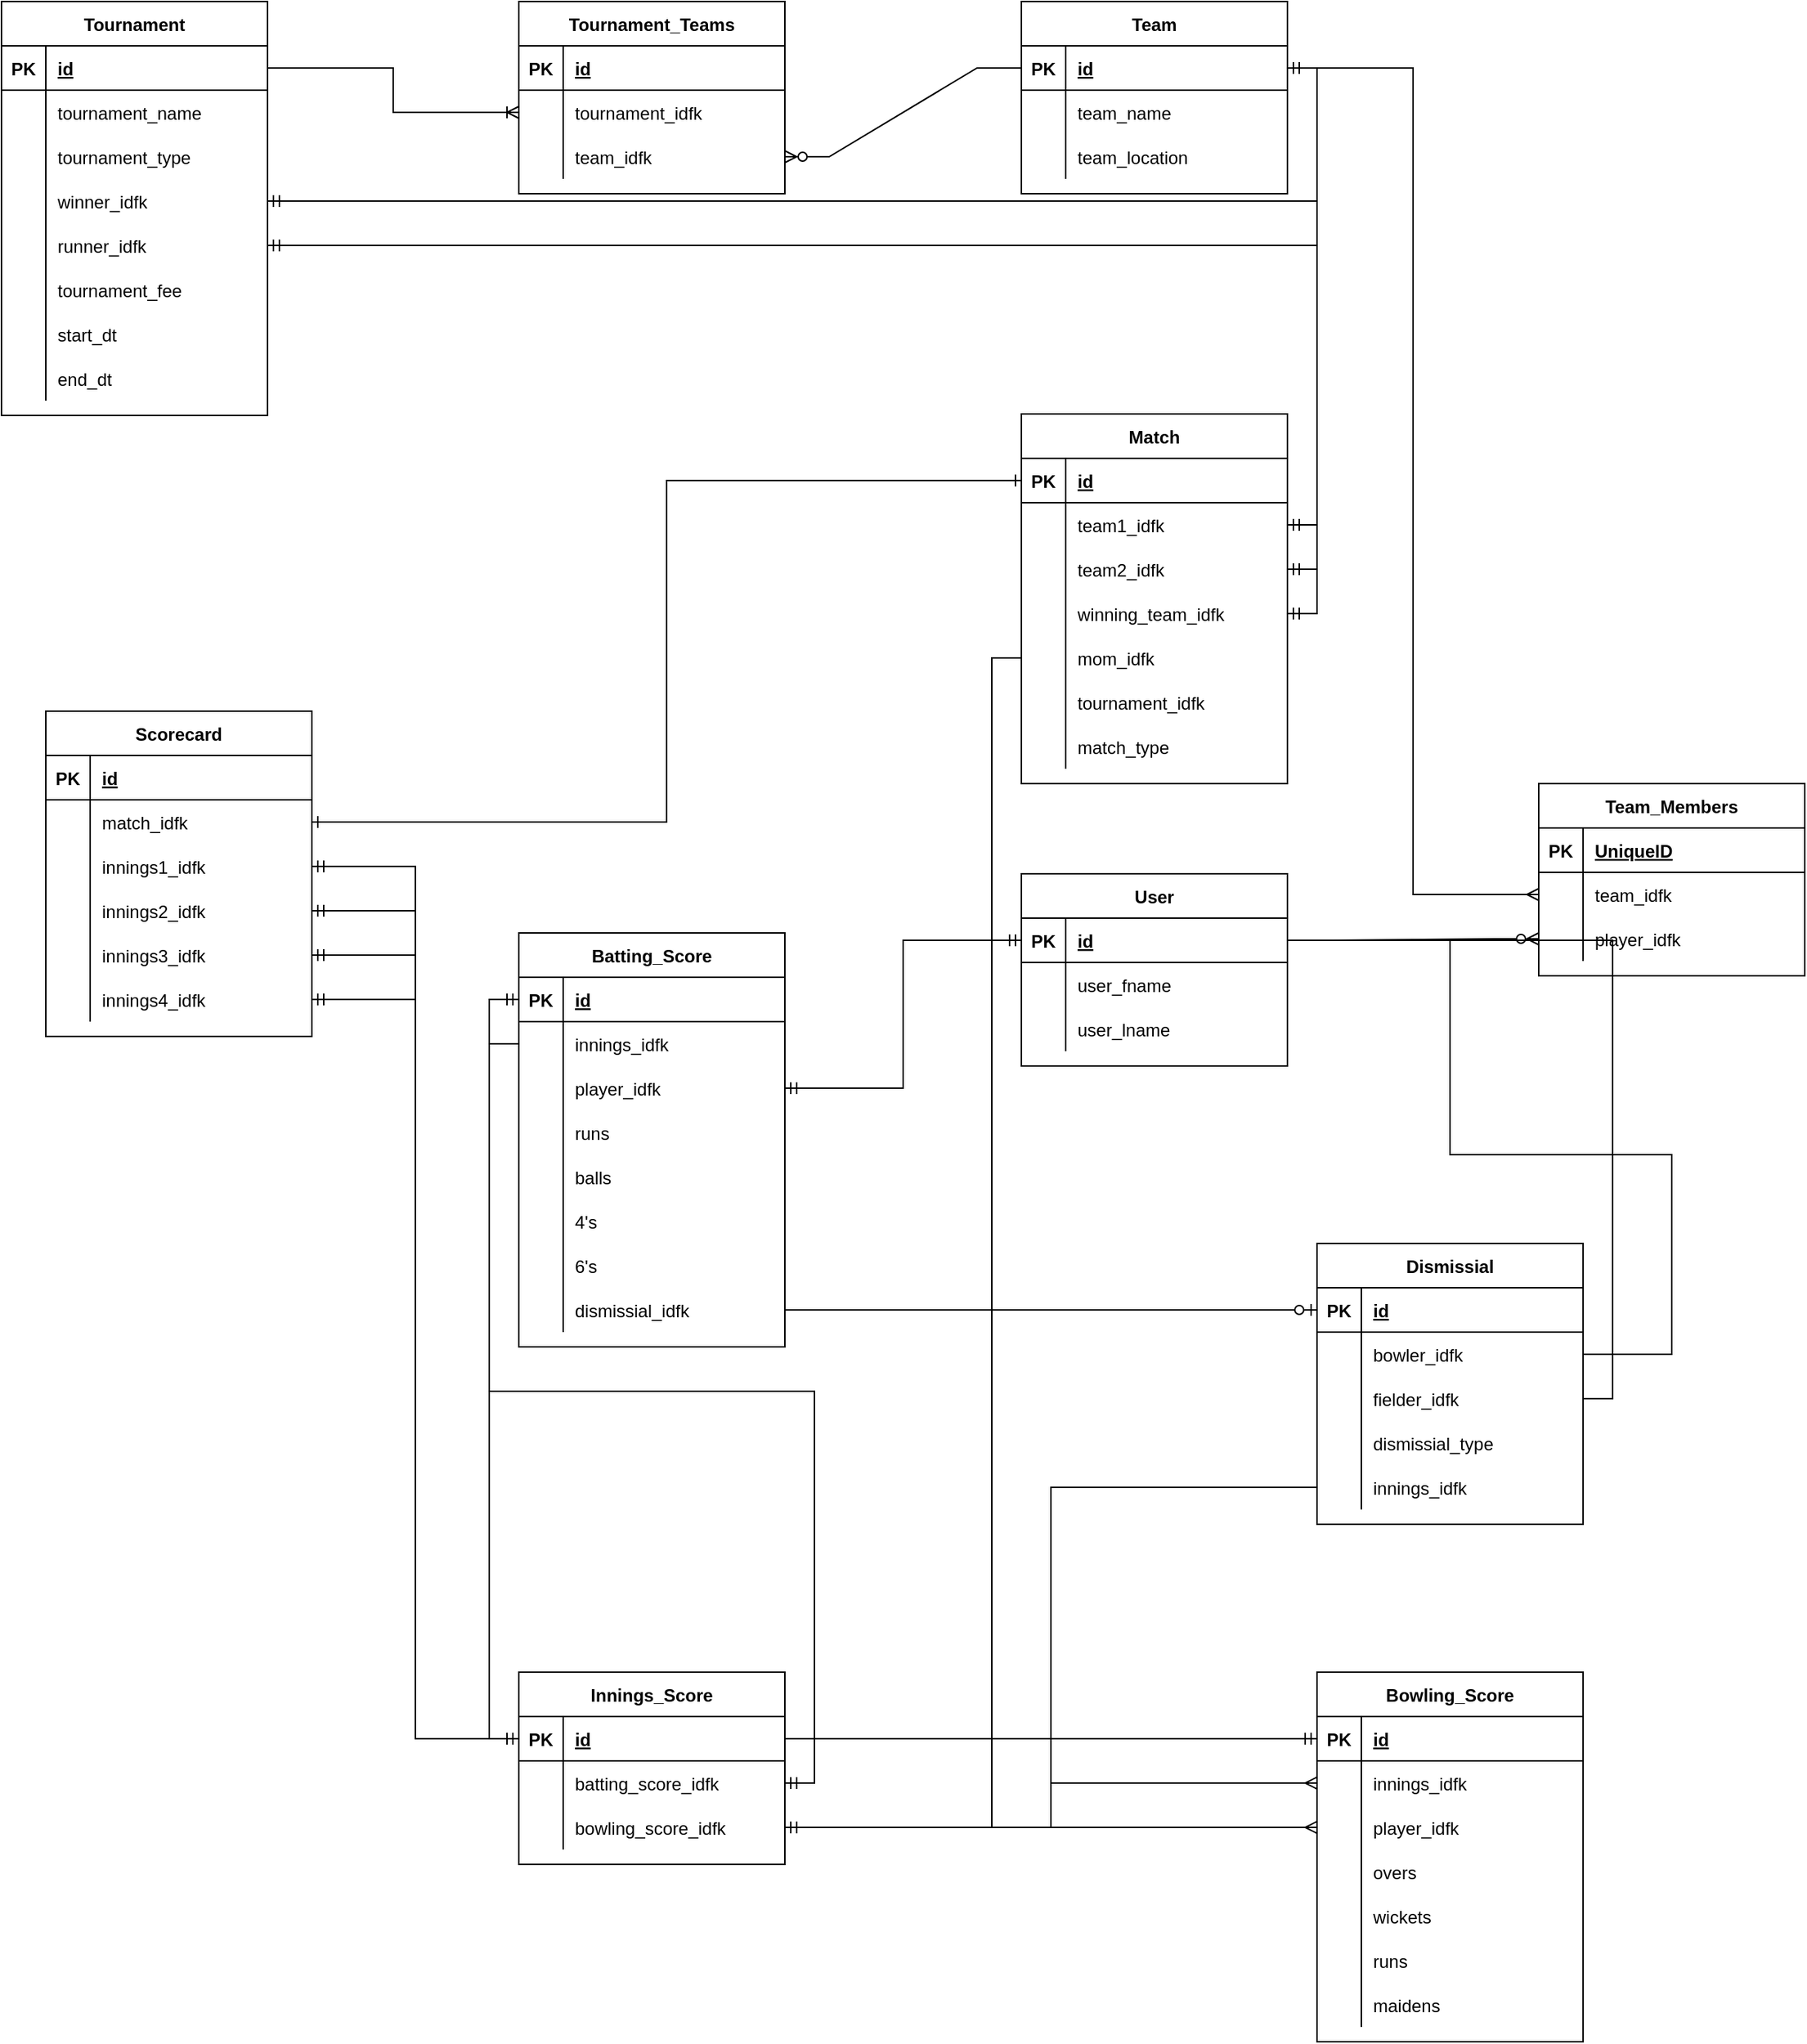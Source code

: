 <mxfile version="17.1.3" type="github">
  <diagram id="-3287W6rrwpnQhR3UwW-" name="Page-1">
    <mxGraphModel dx="1108" dy="450" grid="1" gridSize="10" guides="1" tooltips="1" connect="1" arrows="1" fold="1" page="1" pageScale="1" pageWidth="850" pageHeight="1100" math="0" shadow="0">
      <root>
        <mxCell id="0" />
        <mxCell id="1" parent="0" />
        <mxCell id="EZQTPnOKymHSQG9sV0Fd-1" value="User" style="shape=table;startSize=30;container=1;collapsible=1;childLayout=tableLayout;fixedRows=1;rowLines=0;fontStyle=1;align=center;resizeLast=1;" vertex="1" parent="1">
          <mxGeometry x="720" y="770" width="180" height="130" as="geometry" />
        </mxCell>
        <mxCell id="EZQTPnOKymHSQG9sV0Fd-2" value="" style="shape=partialRectangle;collapsible=0;dropTarget=0;pointerEvents=0;fillColor=none;top=0;left=0;bottom=1;right=0;points=[[0,0.5],[1,0.5]];portConstraint=eastwest;" vertex="1" parent="EZQTPnOKymHSQG9sV0Fd-1">
          <mxGeometry y="30" width="180" height="30" as="geometry" />
        </mxCell>
        <mxCell id="EZQTPnOKymHSQG9sV0Fd-3" value="PK" style="shape=partialRectangle;connectable=0;fillColor=none;top=0;left=0;bottom=0;right=0;fontStyle=1;overflow=hidden;" vertex="1" parent="EZQTPnOKymHSQG9sV0Fd-2">
          <mxGeometry width="30" height="30" as="geometry">
            <mxRectangle width="30" height="30" as="alternateBounds" />
          </mxGeometry>
        </mxCell>
        <mxCell id="EZQTPnOKymHSQG9sV0Fd-4" value="id" style="shape=partialRectangle;connectable=0;fillColor=none;top=0;left=0;bottom=0;right=0;align=left;spacingLeft=6;fontStyle=5;overflow=hidden;" vertex="1" parent="EZQTPnOKymHSQG9sV0Fd-2">
          <mxGeometry x="30" width="150" height="30" as="geometry">
            <mxRectangle width="150" height="30" as="alternateBounds" />
          </mxGeometry>
        </mxCell>
        <mxCell id="EZQTPnOKymHSQG9sV0Fd-5" value="" style="shape=partialRectangle;collapsible=0;dropTarget=0;pointerEvents=0;fillColor=none;top=0;left=0;bottom=0;right=0;points=[[0,0.5],[1,0.5]];portConstraint=eastwest;" vertex="1" parent="EZQTPnOKymHSQG9sV0Fd-1">
          <mxGeometry y="60" width="180" height="30" as="geometry" />
        </mxCell>
        <mxCell id="EZQTPnOKymHSQG9sV0Fd-6" value="" style="shape=partialRectangle;connectable=0;fillColor=none;top=0;left=0;bottom=0;right=0;editable=1;overflow=hidden;" vertex="1" parent="EZQTPnOKymHSQG9sV0Fd-5">
          <mxGeometry width="30" height="30" as="geometry">
            <mxRectangle width="30" height="30" as="alternateBounds" />
          </mxGeometry>
        </mxCell>
        <mxCell id="EZQTPnOKymHSQG9sV0Fd-7" value="user_fname" style="shape=partialRectangle;connectable=0;fillColor=none;top=0;left=0;bottom=0;right=0;align=left;spacingLeft=6;overflow=hidden;" vertex="1" parent="EZQTPnOKymHSQG9sV0Fd-5">
          <mxGeometry x="30" width="150" height="30" as="geometry">
            <mxRectangle width="150" height="30" as="alternateBounds" />
          </mxGeometry>
        </mxCell>
        <mxCell id="EZQTPnOKymHSQG9sV0Fd-8" value="" style="shape=partialRectangle;collapsible=0;dropTarget=0;pointerEvents=0;fillColor=none;top=0;left=0;bottom=0;right=0;points=[[0,0.5],[1,0.5]];portConstraint=eastwest;" vertex="1" parent="EZQTPnOKymHSQG9sV0Fd-1">
          <mxGeometry y="90" width="180" height="30" as="geometry" />
        </mxCell>
        <mxCell id="EZQTPnOKymHSQG9sV0Fd-9" value="" style="shape=partialRectangle;connectable=0;fillColor=none;top=0;left=0;bottom=0;right=0;editable=1;overflow=hidden;" vertex="1" parent="EZQTPnOKymHSQG9sV0Fd-8">
          <mxGeometry width="30" height="30" as="geometry">
            <mxRectangle width="30" height="30" as="alternateBounds" />
          </mxGeometry>
        </mxCell>
        <mxCell id="EZQTPnOKymHSQG9sV0Fd-10" value="user_lname" style="shape=partialRectangle;connectable=0;fillColor=none;top=0;left=0;bottom=0;right=0;align=left;spacingLeft=6;overflow=hidden;" vertex="1" parent="EZQTPnOKymHSQG9sV0Fd-8">
          <mxGeometry x="30" width="150" height="30" as="geometry">
            <mxRectangle width="150" height="30" as="alternateBounds" />
          </mxGeometry>
        </mxCell>
        <mxCell id="EZQTPnOKymHSQG9sV0Fd-11" value="" style="group" vertex="1" connectable="0" parent="1">
          <mxGeometry x="30" y="180" width="180" height="260" as="geometry" />
        </mxCell>
        <object label="Tournament" end_dt="" id="EZQTPnOKymHSQG9sV0Fd-12">
          <mxCell style="shape=table;startSize=30;container=1;collapsible=1;childLayout=tableLayout;fixedRows=1;rowLines=0;fontStyle=1;align=center;resizeLast=1;" vertex="1" parent="EZQTPnOKymHSQG9sV0Fd-11">
            <mxGeometry width="180" height="280" as="geometry">
              <mxRectangle x="520" y="160" width="100" height="30" as="alternateBounds" />
            </mxGeometry>
          </mxCell>
        </object>
        <mxCell id="EZQTPnOKymHSQG9sV0Fd-13" value="" style="shape=partialRectangle;collapsible=0;dropTarget=0;pointerEvents=0;fillColor=none;top=0;left=0;bottom=1;right=0;points=[[0,0.5],[1,0.5]];portConstraint=eastwest;" vertex="1" parent="EZQTPnOKymHSQG9sV0Fd-12">
          <mxGeometry y="30" width="180" height="30" as="geometry" />
        </mxCell>
        <mxCell id="EZQTPnOKymHSQG9sV0Fd-14" value="PK" style="shape=partialRectangle;connectable=0;fillColor=none;top=0;left=0;bottom=0;right=0;fontStyle=1;overflow=hidden;" vertex="1" parent="EZQTPnOKymHSQG9sV0Fd-13">
          <mxGeometry width="30" height="30" as="geometry">
            <mxRectangle width="30" height="30" as="alternateBounds" />
          </mxGeometry>
        </mxCell>
        <mxCell id="EZQTPnOKymHSQG9sV0Fd-15" value="id" style="shape=partialRectangle;connectable=0;fillColor=none;top=0;left=0;bottom=0;right=0;align=left;spacingLeft=6;fontStyle=5;overflow=hidden;" vertex="1" parent="EZQTPnOKymHSQG9sV0Fd-13">
          <mxGeometry x="30" width="150" height="30" as="geometry">
            <mxRectangle width="150" height="30" as="alternateBounds" />
          </mxGeometry>
        </mxCell>
        <mxCell id="EZQTPnOKymHSQG9sV0Fd-16" value="" style="shape=partialRectangle;collapsible=0;dropTarget=0;pointerEvents=0;fillColor=none;top=0;left=0;bottom=0;right=0;points=[[0,0.5],[1,0.5]];portConstraint=eastwest;" vertex="1" parent="EZQTPnOKymHSQG9sV0Fd-12">
          <mxGeometry y="60" width="180" height="30" as="geometry" />
        </mxCell>
        <mxCell id="EZQTPnOKymHSQG9sV0Fd-17" value="" style="shape=partialRectangle;connectable=0;fillColor=none;top=0;left=0;bottom=0;right=0;editable=1;overflow=hidden;" vertex="1" parent="EZQTPnOKymHSQG9sV0Fd-16">
          <mxGeometry width="30" height="30" as="geometry">
            <mxRectangle width="30" height="30" as="alternateBounds" />
          </mxGeometry>
        </mxCell>
        <mxCell id="EZQTPnOKymHSQG9sV0Fd-18" value="tournament_name" style="shape=partialRectangle;connectable=0;fillColor=none;top=0;left=0;bottom=0;right=0;align=left;spacingLeft=6;overflow=hidden;" vertex="1" parent="EZQTPnOKymHSQG9sV0Fd-16">
          <mxGeometry x="30" width="150" height="30" as="geometry">
            <mxRectangle width="150" height="30" as="alternateBounds" />
          </mxGeometry>
        </mxCell>
        <mxCell id="EZQTPnOKymHSQG9sV0Fd-19" value="" style="shape=partialRectangle;collapsible=0;dropTarget=0;pointerEvents=0;fillColor=none;top=0;left=0;bottom=0;right=0;points=[[0,0.5],[1,0.5]];portConstraint=eastwest;" vertex="1" parent="EZQTPnOKymHSQG9sV0Fd-12">
          <mxGeometry y="90" width="180" height="30" as="geometry" />
        </mxCell>
        <mxCell id="EZQTPnOKymHSQG9sV0Fd-20" value="" style="shape=partialRectangle;connectable=0;fillColor=none;top=0;left=0;bottom=0;right=0;editable=1;overflow=hidden;" vertex="1" parent="EZQTPnOKymHSQG9sV0Fd-19">
          <mxGeometry width="30" height="30" as="geometry">
            <mxRectangle width="30" height="30" as="alternateBounds" />
          </mxGeometry>
        </mxCell>
        <mxCell id="EZQTPnOKymHSQG9sV0Fd-21" value="tournament_type" style="shape=partialRectangle;connectable=0;fillColor=none;top=0;left=0;bottom=0;right=0;align=left;spacingLeft=6;overflow=hidden;" vertex="1" parent="EZQTPnOKymHSQG9sV0Fd-19">
          <mxGeometry x="30" width="150" height="30" as="geometry">
            <mxRectangle width="150" height="30" as="alternateBounds" />
          </mxGeometry>
        </mxCell>
        <mxCell id="EZQTPnOKymHSQG9sV0Fd-22" value="" style="shape=partialRectangle;collapsible=0;dropTarget=0;pointerEvents=0;fillColor=none;top=0;left=0;bottom=0;right=0;points=[[0,0.5],[1,0.5]];portConstraint=eastwest;" vertex="1" parent="EZQTPnOKymHSQG9sV0Fd-12">
          <mxGeometry y="120" width="180" height="30" as="geometry" />
        </mxCell>
        <mxCell id="EZQTPnOKymHSQG9sV0Fd-23" value="" style="shape=partialRectangle;connectable=0;fillColor=none;top=0;left=0;bottom=0;right=0;editable=1;overflow=hidden;" vertex="1" parent="EZQTPnOKymHSQG9sV0Fd-22">
          <mxGeometry width="30" height="30" as="geometry">
            <mxRectangle width="30" height="30" as="alternateBounds" />
          </mxGeometry>
        </mxCell>
        <mxCell id="EZQTPnOKymHSQG9sV0Fd-24" value="winner_idfk" style="shape=partialRectangle;connectable=0;fillColor=none;top=0;left=0;bottom=0;right=0;align=left;spacingLeft=6;overflow=hidden;" vertex="1" parent="EZQTPnOKymHSQG9sV0Fd-22">
          <mxGeometry x="30" width="150" height="30" as="geometry">
            <mxRectangle width="150" height="30" as="alternateBounds" />
          </mxGeometry>
        </mxCell>
        <mxCell id="EZQTPnOKymHSQG9sV0Fd-25" value="" style="shape=partialRectangle;collapsible=0;dropTarget=0;pointerEvents=0;fillColor=none;top=0;left=0;bottom=0;right=0;points=[[0,0.5],[1,0.5]];portConstraint=eastwest;" vertex="1" parent="EZQTPnOKymHSQG9sV0Fd-12">
          <mxGeometry y="150" width="180" height="30" as="geometry" />
        </mxCell>
        <mxCell id="EZQTPnOKymHSQG9sV0Fd-26" value="" style="shape=partialRectangle;connectable=0;fillColor=none;top=0;left=0;bottom=0;right=0;editable=1;overflow=hidden;" vertex="1" parent="EZQTPnOKymHSQG9sV0Fd-25">
          <mxGeometry width="30" height="30" as="geometry">
            <mxRectangle width="30" height="30" as="alternateBounds" />
          </mxGeometry>
        </mxCell>
        <mxCell id="EZQTPnOKymHSQG9sV0Fd-27" value="runner_idfk" style="shape=partialRectangle;connectable=0;fillColor=none;top=0;left=0;bottom=0;right=0;align=left;spacingLeft=6;overflow=hidden;" vertex="1" parent="EZQTPnOKymHSQG9sV0Fd-25">
          <mxGeometry x="30" width="150" height="30" as="geometry">
            <mxRectangle width="150" height="30" as="alternateBounds" />
          </mxGeometry>
        </mxCell>
        <mxCell id="EZQTPnOKymHSQG9sV0Fd-28" value="" style="shape=partialRectangle;collapsible=0;dropTarget=0;pointerEvents=0;fillColor=none;top=0;left=0;bottom=0;right=0;points=[[0,0.5],[1,0.5]];portConstraint=eastwest;" vertex="1" parent="EZQTPnOKymHSQG9sV0Fd-12">
          <mxGeometry y="180" width="180" height="30" as="geometry" />
        </mxCell>
        <mxCell id="EZQTPnOKymHSQG9sV0Fd-29" value="" style="shape=partialRectangle;connectable=0;fillColor=none;top=0;left=0;bottom=0;right=0;editable=1;overflow=hidden;" vertex="1" parent="EZQTPnOKymHSQG9sV0Fd-28">
          <mxGeometry width="30" height="30" as="geometry">
            <mxRectangle width="30" height="30" as="alternateBounds" />
          </mxGeometry>
        </mxCell>
        <mxCell id="EZQTPnOKymHSQG9sV0Fd-30" value="tournament_fee" style="shape=partialRectangle;connectable=0;fillColor=none;top=0;left=0;bottom=0;right=0;align=left;spacingLeft=6;overflow=hidden;" vertex="1" parent="EZQTPnOKymHSQG9sV0Fd-28">
          <mxGeometry x="30" width="150" height="30" as="geometry">
            <mxRectangle width="150" height="30" as="alternateBounds" />
          </mxGeometry>
        </mxCell>
        <mxCell id="EZQTPnOKymHSQG9sV0Fd-31" value="" style="shape=partialRectangle;collapsible=0;dropTarget=0;pointerEvents=0;fillColor=none;top=0;left=0;bottom=0;right=0;points=[[0,0.5],[1,0.5]];portConstraint=eastwest;" vertex="1" parent="EZQTPnOKymHSQG9sV0Fd-12">
          <mxGeometry y="210" width="180" height="30" as="geometry" />
        </mxCell>
        <mxCell id="EZQTPnOKymHSQG9sV0Fd-32" value="" style="shape=partialRectangle;connectable=0;fillColor=none;top=0;left=0;bottom=0;right=0;editable=1;overflow=hidden;" vertex="1" parent="EZQTPnOKymHSQG9sV0Fd-31">
          <mxGeometry width="30" height="30" as="geometry">
            <mxRectangle width="30" height="30" as="alternateBounds" />
          </mxGeometry>
        </mxCell>
        <mxCell id="EZQTPnOKymHSQG9sV0Fd-33" value="start_dt" style="shape=partialRectangle;connectable=0;fillColor=none;top=0;left=0;bottom=0;right=0;align=left;spacingLeft=6;overflow=hidden;" vertex="1" parent="EZQTPnOKymHSQG9sV0Fd-31">
          <mxGeometry x="30" width="150" height="30" as="geometry">
            <mxRectangle width="150" height="30" as="alternateBounds" />
          </mxGeometry>
        </mxCell>
        <mxCell id="EZQTPnOKymHSQG9sV0Fd-34" value="" style="shape=partialRectangle;collapsible=0;dropTarget=0;pointerEvents=0;fillColor=none;top=0;left=0;bottom=0;right=0;points=[[0,0.5],[1,0.5]];portConstraint=eastwest;" vertex="1" parent="EZQTPnOKymHSQG9sV0Fd-12">
          <mxGeometry y="240" width="180" height="30" as="geometry" />
        </mxCell>
        <mxCell id="EZQTPnOKymHSQG9sV0Fd-35" value="" style="shape=partialRectangle;connectable=0;fillColor=none;top=0;left=0;bottom=0;right=0;editable=1;overflow=hidden;" vertex="1" parent="EZQTPnOKymHSQG9sV0Fd-34">
          <mxGeometry width="30" height="30" as="geometry">
            <mxRectangle width="30" height="30" as="alternateBounds" />
          </mxGeometry>
        </mxCell>
        <mxCell id="EZQTPnOKymHSQG9sV0Fd-36" value="end_dt" style="shape=partialRectangle;connectable=0;fillColor=none;top=0;left=0;bottom=0;right=0;align=left;spacingLeft=6;overflow=hidden;" vertex="1" parent="EZQTPnOKymHSQG9sV0Fd-34">
          <mxGeometry x="30" width="150" height="30" as="geometry">
            <mxRectangle width="150" height="30" as="alternateBounds" />
          </mxGeometry>
        </mxCell>
        <mxCell id="EZQTPnOKymHSQG9sV0Fd-37" value="Team" style="shape=table;startSize=30;container=1;collapsible=1;childLayout=tableLayout;fixedRows=1;rowLines=0;fontStyle=1;align=center;resizeLast=1;" vertex="1" parent="1">
          <mxGeometry x="720" y="180" width="180" height="130" as="geometry" />
        </mxCell>
        <mxCell id="EZQTPnOKymHSQG9sV0Fd-38" value="" style="shape=partialRectangle;collapsible=0;dropTarget=0;pointerEvents=0;fillColor=none;top=0;left=0;bottom=1;right=0;points=[[0,0.5],[1,0.5]];portConstraint=eastwest;" vertex="1" parent="EZQTPnOKymHSQG9sV0Fd-37">
          <mxGeometry y="30" width="180" height="30" as="geometry" />
        </mxCell>
        <mxCell id="EZQTPnOKymHSQG9sV0Fd-39" value="PK" style="shape=partialRectangle;connectable=0;fillColor=none;top=0;left=0;bottom=0;right=0;fontStyle=1;overflow=hidden;" vertex="1" parent="EZQTPnOKymHSQG9sV0Fd-38">
          <mxGeometry width="30" height="30" as="geometry">
            <mxRectangle width="30" height="30" as="alternateBounds" />
          </mxGeometry>
        </mxCell>
        <mxCell id="EZQTPnOKymHSQG9sV0Fd-40" value="id" style="shape=partialRectangle;connectable=0;fillColor=none;top=0;left=0;bottom=0;right=0;align=left;spacingLeft=6;fontStyle=5;overflow=hidden;" vertex="1" parent="EZQTPnOKymHSQG9sV0Fd-38">
          <mxGeometry x="30" width="150" height="30" as="geometry">
            <mxRectangle width="150" height="30" as="alternateBounds" />
          </mxGeometry>
        </mxCell>
        <mxCell id="EZQTPnOKymHSQG9sV0Fd-41" value="" style="shape=partialRectangle;collapsible=0;dropTarget=0;pointerEvents=0;fillColor=none;top=0;left=0;bottom=0;right=0;points=[[0,0.5],[1,0.5]];portConstraint=eastwest;" vertex="1" parent="EZQTPnOKymHSQG9sV0Fd-37">
          <mxGeometry y="60" width="180" height="30" as="geometry" />
        </mxCell>
        <mxCell id="EZQTPnOKymHSQG9sV0Fd-42" value="" style="shape=partialRectangle;connectable=0;fillColor=none;top=0;left=0;bottom=0;right=0;editable=1;overflow=hidden;" vertex="1" parent="EZQTPnOKymHSQG9sV0Fd-41">
          <mxGeometry width="30" height="30" as="geometry">
            <mxRectangle width="30" height="30" as="alternateBounds" />
          </mxGeometry>
        </mxCell>
        <mxCell id="EZQTPnOKymHSQG9sV0Fd-43" value="team_name" style="shape=partialRectangle;connectable=0;fillColor=none;top=0;left=0;bottom=0;right=0;align=left;spacingLeft=6;overflow=hidden;" vertex="1" parent="EZQTPnOKymHSQG9sV0Fd-41">
          <mxGeometry x="30" width="150" height="30" as="geometry">
            <mxRectangle width="150" height="30" as="alternateBounds" />
          </mxGeometry>
        </mxCell>
        <mxCell id="EZQTPnOKymHSQG9sV0Fd-44" value="" style="shape=partialRectangle;collapsible=0;dropTarget=0;pointerEvents=0;fillColor=none;top=0;left=0;bottom=0;right=0;points=[[0,0.5],[1,0.5]];portConstraint=eastwest;" vertex="1" parent="EZQTPnOKymHSQG9sV0Fd-37">
          <mxGeometry y="90" width="180" height="30" as="geometry" />
        </mxCell>
        <mxCell id="EZQTPnOKymHSQG9sV0Fd-45" value="" style="shape=partialRectangle;connectable=0;fillColor=none;top=0;left=0;bottom=0;right=0;editable=1;overflow=hidden;" vertex="1" parent="EZQTPnOKymHSQG9sV0Fd-44">
          <mxGeometry width="30" height="30" as="geometry">
            <mxRectangle width="30" height="30" as="alternateBounds" />
          </mxGeometry>
        </mxCell>
        <mxCell id="EZQTPnOKymHSQG9sV0Fd-46" value="team_location" style="shape=partialRectangle;connectable=0;fillColor=none;top=0;left=0;bottom=0;right=0;align=left;spacingLeft=6;overflow=hidden;" vertex="1" parent="EZQTPnOKymHSQG9sV0Fd-44">
          <mxGeometry x="30" width="150" height="30" as="geometry">
            <mxRectangle width="150" height="30" as="alternateBounds" />
          </mxGeometry>
        </mxCell>
        <mxCell id="EZQTPnOKymHSQG9sV0Fd-47" value="Team_Members" style="shape=table;startSize=30;container=1;collapsible=1;childLayout=tableLayout;fixedRows=1;rowLines=0;fontStyle=1;align=center;resizeLast=1;" vertex="1" parent="1">
          <mxGeometry x="1070" y="709" width="180" height="130" as="geometry" />
        </mxCell>
        <mxCell id="EZQTPnOKymHSQG9sV0Fd-48" value="" style="shape=partialRectangle;collapsible=0;dropTarget=0;pointerEvents=0;fillColor=none;top=0;left=0;bottom=1;right=0;points=[[0,0.5],[1,0.5]];portConstraint=eastwest;" vertex="1" parent="EZQTPnOKymHSQG9sV0Fd-47">
          <mxGeometry y="30" width="180" height="30" as="geometry" />
        </mxCell>
        <mxCell id="EZQTPnOKymHSQG9sV0Fd-49" value="PK" style="shape=partialRectangle;connectable=0;fillColor=none;top=0;left=0;bottom=0;right=0;fontStyle=1;overflow=hidden;" vertex="1" parent="EZQTPnOKymHSQG9sV0Fd-48">
          <mxGeometry width="30" height="30" as="geometry">
            <mxRectangle width="30" height="30" as="alternateBounds" />
          </mxGeometry>
        </mxCell>
        <mxCell id="EZQTPnOKymHSQG9sV0Fd-50" value="UniqueID" style="shape=partialRectangle;connectable=0;fillColor=none;top=0;left=0;bottom=0;right=0;align=left;spacingLeft=6;fontStyle=5;overflow=hidden;" vertex="1" parent="EZQTPnOKymHSQG9sV0Fd-48">
          <mxGeometry x="30" width="150" height="30" as="geometry">
            <mxRectangle width="150" height="30" as="alternateBounds" />
          </mxGeometry>
        </mxCell>
        <mxCell id="EZQTPnOKymHSQG9sV0Fd-51" value="" style="shape=partialRectangle;collapsible=0;dropTarget=0;pointerEvents=0;fillColor=none;top=0;left=0;bottom=0;right=0;points=[[0,0.5],[1,0.5]];portConstraint=eastwest;" vertex="1" parent="EZQTPnOKymHSQG9sV0Fd-47">
          <mxGeometry y="60" width="180" height="30" as="geometry" />
        </mxCell>
        <mxCell id="EZQTPnOKymHSQG9sV0Fd-52" value="" style="shape=partialRectangle;connectable=0;fillColor=none;top=0;left=0;bottom=0;right=0;editable=1;overflow=hidden;" vertex="1" parent="EZQTPnOKymHSQG9sV0Fd-51">
          <mxGeometry width="30" height="30" as="geometry">
            <mxRectangle width="30" height="30" as="alternateBounds" />
          </mxGeometry>
        </mxCell>
        <mxCell id="EZQTPnOKymHSQG9sV0Fd-53" value="team_idfk" style="shape=partialRectangle;connectable=0;fillColor=none;top=0;left=0;bottom=0;right=0;align=left;spacingLeft=6;overflow=hidden;" vertex="1" parent="EZQTPnOKymHSQG9sV0Fd-51">
          <mxGeometry x="30" width="150" height="30" as="geometry">
            <mxRectangle width="150" height="30" as="alternateBounds" />
          </mxGeometry>
        </mxCell>
        <mxCell id="EZQTPnOKymHSQG9sV0Fd-54" value="" style="shape=partialRectangle;collapsible=0;dropTarget=0;pointerEvents=0;fillColor=none;top=0;left=0;bottom=0;right=0;points=[[0,0.5],[1,0.5]];portConstraint=eastwest;" vertex="1" parent="EZQTPnOKymHSQG9sV0Fd-47">
          <mxGeometry y="90" width="180" height="30" as="geometry" />
        </mxCell>
        <mxCell id="EZQTPnOKymHSQG9sV0Fd-55" value="" style="shape=partialRectangle;connectable=0;fillColor=none;top=0;left=0;bottom=0;right=0;editable=1;overflow=hidden;" vertex="1" parent="EZQTPnOKymHSQG9sV0Fd-54">
          <mxGeometry width="30" height="30" as="geometry">
            <mxRectangle width="30" height="30" as="alternateBounds" />
          </mxGeometry>
        </mxCell>
        <mxCell id="EZQTPnOKymHSQG9sV0Fd-56" value="player_idfk" style="shape=partialRectangle;connectable=0;fillColor=none;top=0;left=0;bottom=0;right=0;align=left;spacingLeft=6;overflow=hidden;" vertex="1" parent="EZQTPnOKymHSQG9sV0Fd-54">
          <mxGeometry x="30" width="150" height="30" as="geometry">
            <mxRectangle width="150" height="30" as="alternateBounds" />
          </mxGeometry>
        </mxCell>
        <mxCell id="EZQTPnOKymHSQG9sV0Fd-57" value="" style="edgeStyle=entityRelationEdgeStyle;fontSize=12;html=1;endArrow=ERzeroToMany;rounded=0;entryX=0;entryY=0.5;entryDx=0;entryDy=0;exitX=1;exitY=0.5;exitDx=0;exitDy=0;endFill=0;" edge="1" parent="1" source="EZQTPnOKymHSQG9sV0Fd-2" target="EZQTPnOKymHSQG9sV0Fd-54">
          <mxGeometry width="100" height="100" relative="1" as="geometry">
            <mxPoint x="220" y="235" as="sourcePoint" />
            <mxPoint x="340" y="350" as="targetPoint" />
          </mxGeometry>
        </mxCell>
        <mxCell id="EZQTPnOKymHSQG9sV0Fd-58" value="Tournament_Teams" style="shape=table;startSize=30;container=1;collapsible=1;childLayout=tableLayout;fixedRows=1;rowLines=0;fontStyle=1;align=center;resizeLast=1;" vertex="1" parent="1">
          <mxGeometry x="380" y="180" width="180" height="130" as="geometry" />
        </mxCell>
        <mxCell id="EZQTPnOKymHSQG9sV0Fd-59" value="" style="shape=partialRectangle;collapsible=0;dropTarget=0;pointerEvents=0;fillColor=none;top=0;left=0;bottom=1;right=0;points=[[0,0.5],[1,0.5]];portConstraint=eastwest;" vertex="1" parent="EZQTPnOKymHSQG9sV0Fd-58">
          <mxGeometry y="30" width="180" height="30" as="geometry" />
        </mxCell>
        <mxCell id="EZQTPnOKymHSQG9sV0Fd-60" value="PK" style="shape=partialRectangle;connectable=0;fillColor=none;top=0;left=0;bottom=0;right=0;fontStyle=1;overflow=hidden;" vertex="1" parent="EZQTPnOKymHSQG9sV0Fd-59">
          <mxGeometry width="30" height="30" as="geometry">
            <mxRectangle width="30" height="30" as="alternateBounds" />
          </mxGeometry>
        </mxCell>
        <mxCell id="EZQTPnOKymHSQG9sV0Fd-61" value="id" style="shape=partialRectangle;connectable=0;fillColor=none;top=0;left=0;bottom=0;right=0;align=left;spacingLeft=6;fontStyle=5;overflow=hidden;" vertex="1" parent="EZQTPnOKymHSQG9sV0Fd-59">
          <mxGeometry x="30" width="150" height="30" as="geometry">
            <mxRectangle width="150" height="30" as="alternateBounds" />
          </mxGeometry>
        </mxCell>
        <mxCell id="EZQTPnOKymHSQG9sV0Fd-62" value="" style="shape=partialRectangle;collapsible=0;dropTarget=0;pointerEvents=0;fillColor=none;top=0;left=0;bottom=0;right=0;points=[[0,0.5],[1,0.5]];portConstraint=eastwest;" vertex="1" parent="EZQTPnOKymHSQG9sV0Fd-58">
          <mxGeometry y="60" width="180" height="30" as="geometry" />
        </mxCell>
        <mxCell id="EZQTPnOKymHSQG9sV0Fd-63" value="" style="shape=partialRectangle;connectable=0;fillColor=none;top=0;left=0;bottom=0;right=0;editable=1;overflow=hidden;" vertex="1" parent="EZQTPnOKymHSQG9sV0Fd-62">
          <mxGeometry width="30" height="30" as="geometry">
            <mxRectangle width="30" height="30" as="alternateBounds" />
          </mxGeometry>
        </mxCell>
        <mxCell id="EZQTPnOKymHSQG9sV0Fd-64" value="tournament_idfk" style="shape=partialRectangle;connectable=0;fillColor=none;top=0;left=0;bottom=0;right=0;align=left;spacingLeft=6;overflow=hidden;" vertex="1" parent="EZQTPnOKymHSQG9sV0Fd-62">
          <mxGeometry x="30" width="150" height="30" as="geometry">
            <mxRectangle width="150" height="30" as="alternateBounds" />
          </mxGeometry>
        </mxCell>
        <mxCell id="EZQTPnOKymHSQG9sV0Fd-65" value="" style="shape=partialRectangle;collapsible=0;dropTarget=0;pointerEvents=0;fillColor=none;top=0;left=0;bottom=0;right=0;points=[[0,0.5],[1,0.5]];portConstraint=eastwest;" vertex="1" parent="EZQTPnOKymHSQG9sV0Fd-58">
          <mxGeometry y="90" width="180" height="30" as="geometry" />
        </mxCell>
        <mxCell id="EZQTPnOKymHSQG9sV0Fd-66" value="" style="shape=partialRectangle;connectable=0;fillColor=none;top=0;left=0;bottom=0;right=0;editable=1;overflow=hidden;" vertex="1" parent="EZQTPnOKymHSQG9sV0Fd-65">
          <mxGeometry width="30" height="30" as="geometry">
            <mxRectangle width="30" height="30" as="alternateBounds" />
          </mxGeometry>
        </mxCell>
        <mxCell id="EZQTPnOKymHSQG9sV0Fd-67" value="team_idfk" style="shape=partialRectangle;connectable=0;fillColor=none;top=0;left=0;bottom=0;right=0;align=left;spacingLeft=6;overflow=hidden;" vertex="1" parent="EZQTPnOKymHSQG9sV0Fd-65">
          <mxGeometry x="30" width="150" height="30" as="geometry">
            <mxRectangle width="150" height="30" as="alternateBounds" />
          </mxGeometry>
        </mxCell>
        <mxCell id="EZQTPnOKymHSQG9sV0Fd-68" value="" style="edgeStyle=entityRelationEdgeStyle;fontSize=12;html=1;endArrow=none;rounded=0;entryX=0;entryY=0.5;entryDx=0;entryDy=0;exitX=1;exitY=0.5;exitDx=0;exitDy=0;endFill=0;startArrow=ERzeroToMany;startFill=1;" edge="1" parent="1" source="EZQTPnOKymHSQG9sV0Fd-65" target="EZQTPnOKymHSQG9sV0Fd-38">
          <mxGeometry width="100" height="100" relative="1" as="geometry">
            <mxPoint x="620" y="600" as="sourcePoint" />
            <mxPoint x="720" y="500" as="targetPoint" />
          </mxGeometry>
        </mxCell>
        <mxCell id="EZQTPnOKymHSQG9sV0Fd-69" style="edgeStyle=orthogonalEdgeStyle;rounded=0;orthogonalLoop=1;jettySize=auto;html=1;exitX=1;exitY=0.5;exitDx=0;exitDy=0;entryX=0;entryY=0.5;entryDx=0;entryDy=0;startArrow=none;startFill=0;endArrow=ERoneToMany;endFill=0;" edge="1" parent="1" source="EZQTPnOKymHSQG9sV0Fd-13" target="EZQTPnOKymHSQG9sV0Fd-62">
          <mxGeometry relative="1" as="geometry" />
        </mxCell>
        <mxCell id="EZQTPnOKymHSQG9sV0Fd-70" value="Match" style="shape=table;startSize=30;container=1;collapsible=1;childLayout=tableLayout;fixedRows=1;rowLines=0;fontStyle=1;align=center;resizeLast=1;" vertex="1" parent="1">
          <mxGeometry x="720" y="459" width="180" height="250" as="geometry" />
        </mxCell>
        <mxCell id="EZQTPnOKymHSQG9sV0Fd-71" value="" style="shape=partialRectangle;collapsible=0;dropTarget=0;pointerEvents=0;fillColor=none;top=0;left=0;bottom=1;right=0;points=[[0,0.5],[1,0.5]];portConstraint=eastwest;" vertex="1" parent="EZQTPnOKymHSQG9sV0Fd-70">
          <mxGeometry y="30" width="180" height="30" as="geometry" />
        </mxCell>
        <mxCell id="EZQTPnOKymHSQG9sV0Fd-72" value="PK" style="shape=partialRectangle;connectable=0;fillColor=none;top=0;left=0;bottom=0;right=0;fontStyle=1;overflow=hidden;" vertex="1" parent="EZQTPnOKymHSQG9sV0Fd-71">
          <mxGeometry width="30" height="30" as="geometry">
            <mxRectangle width="30" height="30" as="alternateBounds" />
          </mxGeometry>
        </mxCell>
        <mxCell id="EZQTPnOKymHSQG9sV0Fd-73" value="id" style="shape=partialRectangle;connectable=0;fillColor=none;top=0;left=0;bottom=0;right=0;align=left;spacingLeft=6;fontStyle=5;overflow=hidden;" vertex="1" parent="EZQTPnOKymHSQG9sV0Fd-71">
          <mxGeometry x="30" width="150" height="30" as="geometry">
            <mxRectangle width="150" height="30" as="alternateBounds" />
          </mxGeometry>
        </mxCell>
        <mxCell id="EZQTPnOKymHSQG9sV0Fd-74" value="" style="shape=partialRectangle;collapsible=0;dropTarget=0;pointerEvents=0;fillColor=none;top=0;left=0;bottom=0;right=0;points=[[0,0.5],[1,0.5]];portConstraint=eastwest;" vertex="1" parent="EZQTPnOKymHSQG9sV0Fd-70">
          <mxGeometry y="60" width="180" height="30" as="geometry" />
        </mxCell>
        <mxCell id="EZQTPnOKymHSQG9sV0Fd-75" value="" style="shape=partialRectangle;connectable=0;fillColor=none;top=0;left=0;bottom=0;right=0;editable=1;overflow=hidden;" vertex="1" parent="EZQTPnOKymHSQG9sV0Fd-74">
          <mxGeometry width="30" height="30" as="geometry">
            <mxRectangle width="30" height="30" as="alternateBounds" />
          </mxGeometry>
        </mxCell>
        <mxCell id="EZQTPnOKymHSQG9sV0Fd-76" value="team1_idfk" style="shape=partialRectangle;connectable=0;fillColor=none;top=0;left=0;bottom=0;right=0;align=left;spacingLeft=6;overflow=hidden;" vertex="1" parent="EZQTPnOKymHSQG9sV0Fd-74">
          <mxGeometry x="30" width="150" height="30" as="geometry">
            <mxRectangle width="150" height="30" as="alternateBounds" />
          </mxGeometry>
        </mxCell>
        <mxCell id="EZQTPnOKymHSQG9sV0Fd-77" value="" style="shape=partialRectangle;collapsible=0;dropTarget=0;pointerEvents=0;fillColor=none;top=0;left=0;bottom=0;right=0;points=[[0,0.5],[1,0.5]];portConstraint=eastwest;" vertex="1" parent="EZQTPnOKymHSQG9sV0Fd-70">
          <mxGeometry y="90" width="180" height="30" as="geometry" />
        </mxCell>
        <mxCell id="EZQTPnOKymHSQG9sV0Fd-78" value="" style="shape=partialRectangle;connectable=0;fillColor=none;top=0;left=0;bottom=0;right=0;editable=1;overflow=hidden;" vertex="1" parent="EZQTPnOKymHSQG9sV0Fd-77">
          <mxGeometry width="30" height="30" as="geometry">
            <mxRectangle width="30" height="30" as="alternateBounds" />
          </mxGeometry>
        </mxCell>
        <mxCell id="EZQTPnOKymHSQG9sV0Fd-79" value="team2_idfk" style="shape=partialRectangle;connectable=0;fillColor=none;top=0;left=0;bottom=0;right=0;align=left;spacingLeft=6;overflow=hidden;" vertex="1" parent="EZQTPnOKymHSQG9sV0Fd-77">
          <mxGeometry x="30" width="150" height="30" as="geometry">
            <mxRectangle width="150" height="30" as="alternateBounds" />
          </mxGeometry>
        </mxCell>
        <mxCell id="EZQTPnOKymHSQG9sV0Fd-80" value="" style="shape=partialRectangle;collapsible=0;dropTarget=0;pointerEvents=0;fillColor=none;top=0;left=0;bottom=0;right=0;points=[[0,0.5],[1,0.5]];portConstraint=eastwest;" vertex="1" parent="EZQTPnOKymHSQG9sV0Fd-70">
          <mxGeometry y="120" width="180" height="30" as="geometry" />
        </mxCell>
        <mxCell id="EZQTPnOKymHSQG9sV0Fd-81" value="" style="shape=partialRectangle;connectable=0;fillColor=none;top=0;left=0;bottom=0;right=0;editable=1;overflow=hidden;" vertex="1" parent="EZQTPnOKymHSQG9sV0Fd-80">
          <mxGeometry width="30" height="30" as="geometry">
            <mxRectangle width="30" height="30" as="alternateBounds" />
          </mxGeometry>
        </mxCell>
        <mxCell id="EZQTPnOKymHSQG9sV0Fd-82" value="winning_team_idfk" style="shape=partialRectangle;connectable=0;fillColor=none;top=0;left=0;bottom=0;right=0;align=left;spacingLeft=6;overflow=hidden;" vertex="1" parent="EZQTPnOKymHSQG9sV0Fd-80">
          <mxGeometry x="30" width="150" height="30" as="geometry">
            <mxRectangle width="150" height="30" as="alternateBounds" />
          </mxGeometry>
        </mxCell>
        <mxCell id="EZQTPnOKymHSQG9sV0Fd-83" value="" style="shape=partialRectangle;collapsible=0;dropTarget=0;pointerEvents=0;fillColor=none;top=0;left=0;bottom=0;right=0;points=[[0,0.5],[1,0.5]];portConstraint=eastwest;" vertex="1" parent="EZQTPnOKymHSQG9sV0Fd-70">
          <mxGeometry y="150" width="180" height="30" as="geometry" />
        </mxCell>
        <mxCell id="EZQTPnOKymHSQG9sV0Fd-84" value="" style="shape=partialRectangle;connectable=0;fillColor=none;top=0;left=0;bottom=0;right=0;editable=1;overflow=hidden;" vertex="1" parent="EZQTPnOKymHSQG9sV0Fd-83">
          <mxGeometry width="30" height="30" as="geometry">
            <mxRectangle width="30" height="30" as="alternateBounds" />
          </mxGeometry>
        </mxCell>
        <mxCell id="EZQTPnOKymHSQG9sV0Fd-85" value="mom_idfk" style="shape=partialRectangle;connectable=0;fillColor=none;top=0;left=0;bottom=0;right=0;align=left;spacingLeft=6;overflow=hidden;" vertex="1" parent="EZQTPnOKymHSQG9sV0Fd-83">
          <mxGeometry x="30" width="150" height="30" as="geometry">
            <mxRectangle width="150" height="30" as="alternateBounds" />
          </mxGeometry>
        </mxCell>
        <mxCell id="EZQTPnOKymHSQG9sV0Fd-86" value="" style="shape=partialRectangle;collapsible=0;dropTarget=0;pointerEvents=0;fillColor=none;top=0;left=0;bottom=0;right=0;points=[[0,0.5],[1,0.5]];portConstraint=eastwest;" vertex="1" parent="EZQTPnOKymHSQG9sV0Fd-70">
          <mxGeometry y="180" width="180" height="30" as="geometry" />
        </mxCell>
        <mxCell id="EZQTPnOKymHSQG9sV0Fd-87" value="" style="shape=partialRectangle;connectable=0;fillColor=none;top=0;left=0;bottom=0;right=0;editable=1;overflow=hidden;" vertex="1" parent="EZQTPnOKymHSQG9sV0Fd-86">
          <mxGeometry width="30" height="30" as="geometry">
            <mxRectangle width="30" height="30" as="alternateBounds" />
          </mxGeometry>
        </mxCell>
        <mxCell id="EZQTPnOKymHSQG9sV0Fd-88" value="tournament_idfk" style="shape=partialRectangle;connectable=0;fillColor=none;top=0;left=0;bottom=0;right=0;align=left;spacingLeft=6;overflow=hidden;" vertex="1" parent="EZQTPnOKymHSQG9sV0Fd-86">
          <mxGeometry x="30" width="150" height="30" as="geometry">
            <mxRectangle width="150" height="30" as="alternateBounds" />
          </mxGeometry>
        </mxCell>
        <mxCell id="EZQTPnOKymHSQG9sV0Fd-89" value="" style="shape=partialRectangle;collapsible=0;dropTarget=0;pointerEvents=0;fillColor=none;top=0;left=0;bottom=0;right=0;points=[[0,0.5],[1,0.5]];portConstraint=eastwest;" vertex="1" parent="EZQTPnOKymHSQG9sV0Fd-70">
          <mxGeometry y="210" width="180" height="30" as="geometry" />
        </mxCell>
        <mxCell id="EZQTPnOKymHSQG9sV0Fd-90" value="" style="shape=partialRectangle;connectable=0;fillColor=none;top=0;left=0;bottom=0;right=0;editable=1;overflow=hidden;" vertex="1" parent="EZQTPnOKymHSQG9sV0Fd-89">
          <mxGeometry width="30" height="30" as="geometry">
            <mxRectangle width="30" height="30" as="alternateBounds" />
          </mxGeometry>
        </mxCell>
        <mxCell id="EZQTPnOKymHSQG9sV0Fd-91" value="match_type" style="shape=partialRectangle;connectable=0;fillColor=none;top=0;left=0;bottom=0;right=0;align=left;spacingLeft=6;overflow=hidden;" vertex="1" parent="EZQTPnOKymHSQG9sV0Fd-89">
          <mxGeometry x="30" width="150" height="30" as="geometry">
            <mxRectangle width="150" height="30" as="alternateBounds" />
          </mxGeometry>
        </mxCell>
        <mxCell id="EZQTPnOKymHSQG9sV0Fd-92" style="edgeStyle=orthogonalEdgeStyle;rounded=0;orthogonalLoop=1;jettySize=auto;html=1;exitX=1;exitY=0.5;exitDx=0;exitDy=0;entryX=1;entryY=0.5;entryDx=0;entryDy=0;startArrow=ERmandOne;startFill=0;endArrow=ERmandOne;endFill=0;" edge="1" parent="1" source="EZQTPnOKymHSQG9sV0Fd-38" target="EZQTPnOKymHSQG9sV0Fd-74">
          <mxGeometry relative="1" as="geometry" />
        </mxCell>
        <mxCell id="EZQTPnOKymHSQG9sV0Fd-93" style="edgeStyle=orthogonalEdgeStyle;rounded=0;orthogonalLoop=1;jettySize=auto;html=1;exitX=1;exitY=0.5;exitDx=0;exitDy=0;entryX=1;entryY=0.5;entryDx=0;entryDy=0;startArrow=ERmandOne;startFill=0;endArrow=ERmandOne;endFill=0;" edge="1" parent="1" source="EZQTPnOKymHSQG9sV0Fd-38" target="EZQTPnOKymHSQG9sV0Fd-77">
          <mxGeometry relative="1" as="geometry" />
        </mxCell>
        <mxCell id="EZQTPnOKymHSQG9sV0Fd-94" style="edgeStyle=orthogonalEdgeStyle;rounded=0;orthogonalLoop=1;jettySize=auto;html=1;exitX=1;exitY=0.5;exitDx=0;exitDy=0;entryX=1;entryY=0.5;entryDx=0;entryDy=0;startArrow=ERmandOne;startFill=0;endArrow=ERmandOne;endFill=0;" edge="1" parent="1" source="EZQTPnOKymHSQG9sV0Fd-80" target="EZQTPnOKymHSQG9sV0Fd-38">
          <mxGeometry relative="1" as="geometry" />
        </mxCell>
        <mxCell id="EZQTPnOKymHSQG9sV0Fd-95" value="Batting_Score" style="shape=table;startSize=30;container=1;collapsible=1;childLayout=tableLayout;fixedRows=1;rowLines=0;fontStyle=1;align=center;resizeLast=1;" vertex="1" parent="1">
          <mxGeometry x="380" y="810" width="180" height="280" as="geometry" />
        </mxCell>
        <mxCell id="EZQTPnOKymHSQG9sV0Fd-96" value="" style="shape=partialRectangle;collapsible=0;dropTarget=0;pointerEvents=0;fillColor=none;top=0;left=0;bottom=1;right=0;points=[[0,0.5],[1,0.5]];portConstraint=eastwest;" vertex="1" parent="EZQTPnOKymHSQG9sV0Fd-95">
          <mxGeometry y="30" width="180" height="30" as="geometry" />
        </mxCell>
        <mxCell id="EZQTPnOKymHSQG9sV0Fd-97" value="PK" style="shape=partialRectangle;connectable=0;fillColor=none;top=0;left=0;bottom=0;right=0;fontStyle=1;overflow=hidden;" vertex="1" parent="EZQTPnOKymHSQG9sV0Fd-96">
          <mxGeometry width="30" height="30" as="geometry">
            <mxRectangle width="30" height="30" as="alternateBounds" />
          </mxGeometry>
        </mxCell>
        <mxCell id="EZQTPnOKymHSQG9sV0Fd-98" value="id" style="shape=partialRectangle;connectable=0;fillColor=none;top=0;left=0;bottom=0;right=0;align=left;spacingLeft=6;fontStyle=5;overflow=hidden;" vertex="1" parent="EZQTPnOKymHSQG9sV0Fd-96">
          <mxGeometry x="30" width="150" height="30" as="geometry">
            <mxRectangle width="150" height="30" as="alternateBounds" />
          </mxGeometry>
        </mxCell>
        <mxCell id="EZQTPnOKymHSQG9sV0Fd-99" value="" style="shape=partialRectangle;collapsible=0;dropTarget=0;pointerEvents=0;fillColor=none;top=0;left=0;bottom=0;right=0;points=[[0,0.5],[1,0.5]];portConstraint=eastwest;" vertex="1" parent="EZQTPnOKymHSQG9sV0Fd-95">
          <mxGeometry y="60" width="180" height="30" as="geometry" />
        </mxCell>
        <mxCell id="EZQTPnOKymHSQG9sV0Fd-100" value="" style="shape=partialRectangle;connectable=0;fillColor=none;top=0;left=0;bottom=0;right=0;editable=1;overflow=hidden;" vertex="1" parent="EZQTPnOKymHSQG9sV0Fd-99">
          <mxGeometry width="30" height="30" as="geometry">
            <mxRectangle width="30" height="30" as="alternateBounds" />
          </mxGeometry>
        </mxCell>
        <mxCell id="EZQTPnOKymHSQG9sV0Fd-101" value="innings_idfk" style="shape=partialRectangle;connectable=0;fillColor=none;top=0;left=0;bottom=0;right=0;align=left;spacingLeft=6;overflow=hidden;" vertex="1" parent="EZQTPnOKymHSQG9sV0Fd-99">
          <mxGeometry x="30" width="150" height="30" as="geometry">
            <mxRectangle width="150" height="30" as="alternateBounds" />
          </mxGeometry>
        </mxCell>
        <mxCell id="EZQTPnOKymHSQG9sV0Fd-102" value="" style="shape=partialRectangle;collapsible=0;dropTarget=0;pointerEvents=0;fillColor=none;top=0;left=0;bottom=0;right=0;points=[[0,0.5],[1,0.5]];portConstraint=eastwest;" vertex="1" parent="EZQTPnOKymHSQG9sV0Fd-95">
          <mxGeometry y="90" width="180" height="30" as="geometry" />
        </mxCell>
        <mxCell id="EZQTPnOKymHSQG9sV0Fd-103" value="" style="shape=partialRectangle;connectable=0;fillColor=none;top=0;left=0;bottom=0;right=0;editable=1;overflow=hidden;" vertex="1" parent="EZQTPnOKymHSQG9sV0Fd-102">
          <mxGeometry width="30" height="30" as="geometry">
            <mxRectangle width="30" height="30" as="alternateBounds" />
          </mxGeometry>
        </mxCell>
        <mxCell id="EZQTPnOKymHSQG9sV0Fd-104" value="player_idfk" style="shape=partialRectangle;connectable=0;fillColor=none;top=0;left=0;bottom=0;right=0;align=left;spacingLeft=6;overflow=hidden;" vertex="1" parent="EZQTPnOKymHSQG9sV0Fd-102">
          <mxGeometry x="30" width="150" height="30" as="geometry">
            <mxRectangle width="150" height="30" as="alternateBounds" />
          </mxGeometry>
        </mxCell>
        <mxCell id="EZQTPnOKymHSQG9sV0Fd-105" value="" style="shape=partialRectangle;collapsible=0;dropTarget=0;pointerEvents=0;fillColor=none;top=0;left=0;bottom=0;right=0;points=[[0,0.5],[1,0.5]];portConstraint=eastwest;" vertex="1" parent="EZQTPnOKymHSQG9sV0Fd-95">
          <mxGeometry y="120" width="180" height="30" as="geometry" />
        </mxCell>
        <mxCell id="EZQTPnOKymHSQG9sV0Fd-106" value="" style="shape=partialRectangle;connectable=0;fillColor=none;top=0;left=0;bottom=0;right=0;editable=1;overflow=hidden;" vertex="1" parent="EZQTPnOKymHSQG9sV0Fd-105">
          <mxGeometry width="30" height="30" as="geometry">
            <mxRectangle width="30" height="30" as="alternateBounds" />
          </mxGeometry>
        </mxCell>
        <mxCell id="EZQTPnOKymHSQG9sV0Fd-107" value="runs" style="shape=partialRectangle;connectable=0;fillColor=none;top=0;left=0;bottom=0;right=0;align=left;spacingLeft=6;overflow=hidden;" vertex="1" parent="EZQTPnOKymHSQG9sV0Fd-105">
          <mxGeometry x="30" width="150" height="30" as="geometry">
            <mxRectangle width="150" height="30" as="alternateBounds" />
          </mxGeometry>
        </mxCell>
        <mxCell id="EZQTPnOKymHSQG9sV0Fd-108" value="" style="shape=partialRectangle;collapsible=0;dropTarget=0;pointerEvents=0;fillColor=none;top=0;left=0;bottom=0;right=0;points=[[0,0.5],[1,0.5]];portConstraint=eastwest;" vertex="1" parent="EZQTPnOKymHSQG9sV0Fd-95">
          <mxGeometry y="150" width="180" height="30" as="geometry" />
        </mxCell>
        <mxCell id="EZQTPnOKymHSQG9sV0Fd-109" value="" style="shape=partialRectangle;connectable=0;fillColor=none;top=0;left=0;bottom=0;right=0;editable=1;overflow=hidden;" vertex="1" parent="EZQTPnOKymHSQG9sV0Fd-108">
          <mxGeometry width="30" height="30" as="geometry">
            <mxRectangle width="30" height="30" as="alternateBounds" />
          </mxGeometry>
        </mxCell>
        <mxCell id="EZQTPnOKymHSQG9sV0Fd-110" value="balls" style="shape=partialRectangle;connectable=0;fillColor=none;top=0;left=0;bottom=0;right=0;align=left;spacingLeft=6;overflow=hidden;" vertex="1" parent="EZQTPnOKymHSQG9sV0Fd-108">
          <mxGeometry x="30" width="150" height="30" as="geometry">
            <mxRectangle width="150" height="30" as="alternateBounds" />
          </mxGeometry>
        </mxCell>
        <mxCell id="EZQTPnOKymHSQG9sV0Fd-111" value="" style="shape=partialRectangle;collapsible=0;dropTarget=0;pointerEvents=0;fillColor=none;top=0;left=0;bottom=0;right=0;points=[[0,0.5],[1,0.5]];portConstraint=eastwest;" vertex="1" parent="EZQTPnOKymHSQG9sV0Fd-95">
          <mxGeometry y="180" width="180" height="30" as="geometry" />
        </mxCell>
        <mxCell id="EZQTPnOKymHSQG9sV0Fd-112" value="" style="shape=partialRectangle;connectable=0;fillColor=none;top=0;left=0;bottom=0;right=0;editable=1;overflow=hidden;" vertex="1" parent="EZQTPnOKymHSQG9sV0Fd-111">
          <mxGeometry width="30" height="30" as="geometry">
            <mxRectangle width="30" height="30" as="alternateBounds" />
          </mxGeometry>
        </mxCell>
        <mxCell id="EZQTPnOKymHSQG9sV0Fd-113" value="4&#39;s" style="shape=partialRectangle;connectable=0;fillColor=none;top=0;left=0;bottom=0;right=0;align=left;spacingLeft=6;overflow=hidden;" vertex="1" parent="EZQTPnOKymHSQG9sV0Fd-111">
          <mxGeometry x="30" width="150" height="30" as="geometry">
            <mxRectangle width="150" height="30" as="alternateBounds" />
          </mxGeometry>
        </mxCell>
        <mxCell id="EZQTPnOKymHSQG9sV0Fd-114" value="" style="shape=partialRectangle;collapsible=0;dropTarget=0;pointerEvents=0;fillColor=none;top=0;left=0;bottom=0;right=0;points=[[0,0.5],[1,0.5]];portConstraint=eastwest;" vertex="1" parent="EZQTPnOKymHSQG9sV0Fd-95">
          <mxGeometry y="210" width="180" height="30" as="geometry" />
        </mxCell>
        <mxCell id="EZQTPnOKymHSQG9sV0Fd-115" value="" style="shape=partialRectangle;connectable=0;fillColor=none;top=0;left=0;bottom=0;right=0;editable=1;overflow=hidden;" vertex="1" parent="EZQTPnOKymHSQG9sV0Fd-114">
          <mxGeometry width="30" height="30" as="geometry">
            <mxRectangle width="30" height="30" as="alternateBounds" />
          </mxGeometry>
        </mxCell>
        <mxCell id="EZQTPnOKymHSQG9sV0Fd-116" value="6&#39;s" style="shape=partialRectangle;connectable=0;fillColor=none;top=0;left=0;bottom=0;right=0;align=left;spacingLeft=6;overflow=hidden;" vertex="1" parent="EZQTPnOKymHSQG9sV0Fd-114">
          <mxGeometry x="30" width="150" height="30" as="geometry">
            <mxRectangle width="150" height="30" as="alternateBounds" />
          </mxGeometry>
        </mxCell>
        <mxCell id="EZQTPnOKymHSQG9sV0Fd-117" value="" style="shape=partialRectangle;collapsible=0;dropTarget=0;pointerEvents=0;fillColor=none;top=0;left=0;bottom=0;right=0;points=[[0,0.5],[1,0.5]];portConstraint=eastwest;" vertex="1" parent="EZQTPnOKymHSQG9sV0Fd-95">
          <mxGeometry y="240" width="180" height="30" as="geometry" />
        </mxCell>
        <mxCell id="EZQTPnOKymHSQG9sV0Fd-118" value="" style="shape=partialRectangle;connectable=0;fillColor=none;top=0;left=0;bottom=0;right=0;editable=1;overflow=hidden;" vertex="1" parent="EZQTPnOKymHSQG9sV0Fd-117">
          <mxGeometry width="30" height="30" as="geometry">
            <mxRectangle width="30" height="30" as="alternateBounds" />
          </mxGeometry>
        </mxCell>
        <mxCell id="EZQTPnOKymHSQG9sV0Fd-119" value="dismissial_idfk" style="shape=partialRectangle;connectable=0;fillColor=none;top=0;left=0;bottom=0;right=0;align=left;spacingLeft=6;overflow=hidden;" vertex="1" parent="EZQTPnOKymHSQG9sV0Fd-117">
          <mxGeometry x="30" width="150" height="30" as="geometry">
            <mxRectangle width="150" height="30" as="alternateBounds" />
          </mxGeometry>
        </mxCell>
        <mxCell id="EZQTPnOKymHSQG9sV0Fd-120" style="edgeStyle=orthogonalEdgeStyle;rounded=0;orthogonalLoop=1;jettySize=auto;html=1;exitX=1;exitY=0.5;exitDx=0;exitDy=0;entryX=1;entryY=0.5;entryDx=0;entryDy=0;startArrow=ERmandOne;startFill=0;endArrow=ERmandOne;endFill=0;" edge="1" parent="1" source="EZQTPnOKymHSQG9sV0Fd-22" target="EZQTPnOKymHSQG9sV0Fd-38">
          <mxGeometry relative="1" as="geometry" />
        </mxCell>
        <mxCell id="EZQTPnOKymHSQG9sV0Fd-121" style="edgeStyle=orthogonalEdgeStyle;rounded=0;orthogonalLoop=1;jettySize=auto;html=1;exitX=1;exitY=0.5;exitDx=0;exitDy=0;entryX=1;entryY=0.5;entryDx=0;entryDy=0;startArrow=ERmandOne;startFill=0;endArrow=ERmandOne;endFill=0;" edge="1" parent="1" source="EZQTPnOKymHSQG9sV0Fd-25" target="EZQTPnOKymHSQG9sV0Fd-38">
          <mxGeometry relative="1" as="geometry" />
        </mxCell>
        <mxCell id="EZQTPnOKymHSQG9sV0Fd-122" value="Scorecard" style="shape=table;startSize=30;container=1;collapsible=1;childLayout=tableLayout;fixedRows=1;rowLines=0;fontStyle=1;align=center;resizeLast=1;" vertex="1" parent="1">
          <mxGeometry x="60" y="660" width="180" height="220" as="geometry" />
        </mxCell>
        <mxCell id="EZQTPnOKymHSQG9sV0Fd-123" value="" style="shape=partialRectangle;collapsible=0;dropTarget=0;pointerEvents=0;fillColor=none;top=0;left=0;bottom=1;right=0;points=[[0,0.5],[1,0.5]];portConstraint=eastwest;" vertex="1" parent="EZQTPnOKymHSQG9sV0Fd-122">
          <mxGeometry y="30" width="180" height="30" as="geometry" />
        </mxCell>
        <mxCell id="EZQTPnOKymHSQG9sV0Fd-124" value="PK" style="shape=partialRectangle;connectable=0;fillColor=none;top=0;left=0;bottom=0;right=0;fontStyle=1;overflow=hidden;" vertex="1" parent="EZQTPnOKymHSQG9sV0Fd-123">
          <mxGeometry width="30" height="30" as="geometry">
            <mxRectangle width="30" height="30" as="alternateBounds" />
          </mxGeometry>
        </mxCell>
        <mxCell id="EZQTPnOKymHSQG9sV0Fd-125" value="id" style="shape=partialRectangle;connectable=0;fillColor=none;top=0;left=0;bottom=0;right=0;align=left;spacingLeft=6;fontStyle=5;overflow=hidden;" vertex="1" parent="EZQTPnOKymHSQG9sV0Fd-123">
          <mxGeometry x="30" width="150" height="30" as="geometry">
            <mxRectangle width="150" height="30" as="alternateBounds" />
          </mxGeometry>
        </mxCell>
        <mxCell id="EZQTPnOKymHSQG9sV0Fd-126" value="" style="shape=partialRectangle;collapsible=0;dropTarget=0;pointerEvents=0;fillColor=none;top=0;left=0;bottom=0;right=0;points=[[0,0.5],[1,0.5]];portConstraint=eastwest;" vertex="1" parent="EZQTPnOKymHSQG9sV0Fd-122">
          <mxGeometry y="60" width="180" height="30" as="geometry" />
        </mxCell>
        <mxCell id="EZQTPnOKymHSQG9sV0Fd-127" value="" style="shape=partialRectangle;connectable=0;fillColor=none;top=0;left=0;bottom=0;right=0;editable=1;overflow=hidden;" vertex="1" parent="EZQTPnOKymHSQG9sV0Fd-126">
          <mxGeometry width="30" height="30" as="geometry">
            <mxRectangle width="30" height="30" as="alternateBounds" />
          </mxGeometry>
        </mxCell>
        <mxCell id="EZQTPnOKymHSQG9sV0Fd-128" value="match_idfk" style="shape=partialRectangle;connectable=0;fillColor=none;top=0;left=0;bottom=0;right=0;align=left;spacingLeft=6;overflow=hidden;" vertex="1" parent="EZQTPnOKymHSQG9sV0Fd-126">
          <mxGeometry x="30" width="150" height="30" as="geometry">
            <mxRectangle width="150" height="30" as="alternateBounds" />
          </mxGeometry>
        </mxCell>
        <mxCell id="EZQTPnOKymHSQG9sV0Fd-129" value="" style="shape=partialRectangle;collapsible=0;dropTarget=0;pointerEvents=0;fillColor=none;top=0;left=0;bottom=0;right=0;points=[[0,0.5],[1,0.5]];portConstraint=eastwest;" vertex="1" parent="EZQTPnOKymHSQG9sV0Fd-122">
          <mxGeometry y="90" width="180" height="30" as="geometry" />
        </mxCell>
        <mxCell id="EZQTPnOKymHSQG9sV0Fd-130" value="" style="shape=partialRectangle;connectable=0;fillColor=none;top=0;left=0;bottom=0;right=0;editable=1;overflow=hidden;" vertex="1" parent="EZQTPnOKymHSQG9sV0Fd-129">
          <mxGeometry width="30" height="30" as="geometry">
            <mxRectangle width="30" height="30" as="alternateBounds" />
          </mxGeometry>
        </mxCell>
        <mxCell id="EZQTPnOKymHSQG9sV0Fd-131" value="innings1_idfk" style="shape=partialRectangle;connectable=0;fillColor=none;top=0;left=0;bottom=0;right=0;align=left;spacingLeft=6;overflow=hidden;" vertex="1" parent="EZQTPnOKymHSQG9sV0Fd-129">
          <mxGeometry x="30" width="150" height="30" as="geometry">
            <mxRectangle width="150" height="30" as="alternateBounds" />
          </mxGeometry>
        </mxCell>
        <mxCell id="EZQTPnOKymHSQG9sV0Fd-132" value="" style="shape=partialRectangle;collapsible=0;dropTarget=0;pointerEvents=0;fillColor=none;top=0;left=0;bottom=0;right=0;points=[[0,0.5],[1,0.5]];portConstraint=eastwest;" vertex="1" parent="EZQTPnOKymHSQG9sV0Fd-122">
          <mxGeometry y="120" width="180" height="30" as="geometry" />
        </mxCell>
        <mxCell id="EZQTPnOKymHSQG9sV0Fd-133" value="" style="shape=partialRectangle;connectable=0;fillColor=none;top=0;left=0;bottom=0;right=0;editable=1;overflow=hidden;" vertex="1" parent="EZQTPnOKymHSQG9sV0Fd-132">
          <mxGeometry width="30" height="30" as="geometry">
            <mxRectangle width="30" height="30" as="alternateBounds" />
          </mxGeometry>
        </mxCell>
        <mxCell id="EZQTPnOKymHSQG9sV0Fd-134" value="innings2_idfk" style="shape=partialRectangle;connectable=0;fillColor=none;top=0;left=0;bottom=0;right=0;align=left;spacingLeft=6;overflow=hidden;" vertex="1" parent="EZQTPnOKymHSQG9sV0Fd-132">
          <mxGeometry x="30" width="150" height="30" as="geometry">
            <mxRectangle width="150" height="30" as="alternateBounds" />
          </mxGeometry>
        </mxCell>
        <mxCell id="EZQTPnOKymHSQG9sV0Fd-135" value="" style="shape=partialRectangle;collapsible=0;dropTarget=0;pointerEvents=0;fillColor=none;top=0;left=0;bottom=0;right=0;points=[[0,0.5],[1,0.5]];portConstraint=eastwest;" vertex="1" parent="EZQTPnOKymHSQG9sV0Fd-122">
          <mxGeometry y="150" width="180" height="30" as="geometry" />
        </mxCell>
        <mxCell id="EZQTPnOKymHSQG9sV0Fd-136" value="" style="shape=partialRectangle;connectable=0;fillColor=none;top=0;left=0;bottom=0;right=0;editable=1;overflow=hidden;" vertex="1" parent="EZQTPnOKymHSQG9sV0Fd-135">
          <mxGeometry width="30" height="30" as="geometry">
            <mxRectangle width="30" height="30" as="alternateBounds" />
          </mxGeometry>
        </mxCell>
        <mxCell id="EZQTPnOKymHSQG9sV0Fd-137" value="innings3_idfk" style="shape=partialRectangle;connectable=0;fillColor=none;top=0;left=0;bottom=0;right=0;align=left;spacingLeft=6;overflow=hidden;" vertex="1" parent="EZQTPnOKymHSQG9sV0Fd-135">
          <mxGeometry x="30" width="150" height="30" as="geometry">
            <mxRectangle width="150" height="30" as="alternateBounds" />
          </mxGeometry>
        </mxCell>
        <mxCell id="EZQTPnOKymHSQG9sV0Fd-138" value="" style="shape=partialRectangle;collapsible=0;dropTarget=0;pointerEvents=0;fillColor=none;top=0;left=0;bottom=0;right=0;points=[[0,0.5],[1,0.5]];portConstraint=eastwest;" vertex="1" parent="EZQTPnOKymHSQG9sV0Fd-122">
          <mxGeometry y="180" width="180" height="30" as="geometry" />
        </mxCell>
        <mxCell id="EZQTPnOKymHSQG9sV0Fd-139" value="" style="shape=partialRectangle;connectable=0;fillColor=none;top=0;left=0;bottom=0;right=0;editable=1;overflow=hidden;" vertex="1" parent="EZQTPnOKymHSQG9sV0Fd-138">
          <mxGeometry width="30" height="30" as="geometry">
            <mxRectangle width="30" height="30" as="alternateBounds" />
          </mxGeometry>
        </mxCell>
        <mxCell id="EZQTPnOKymHSQG9sV0Fd-140" value="innings4_idfk" style="shape=partialRectangle;connectable=0;fillColor=none;top=0;left=0;bottom=0;right=0;align=left;spacingLeft=6;overflow=hidden;" vertex="1" parent="EZQTPnOKymHSQG9sV0Fd-138">
          <mxGeometry x="30" width="150" height="30" as="geometry">
            <mxRectangle width="150" height="30" as="alternateBounds" />
          </mxGeometry>
        </mxCell>
        <mxCell id="EZQTPnOKymHSQG9sV0Fd-141" value="Innings_Score" style="shape=table;startSize=30;container=1;collapsible=1;childLayout=tableLayout;fixedRows=1;rowLines=0;fontStyle=1;align=center;resizeLast=1;" vertex="1" parent="1">
          <mxGeometry x="380" y="1310" width="180" height="130" as="geometry" />
        </mxCell>
        <mxCell id="EZQTPnOKymHSQG9sV0Fd-142" value="" style="shape=partialRectangle;collapsible=0;dropTarget=0;pointerEvents=0;fillColor=none;top=0;left=0;bottom=1;right=0;points=[[0,0.5],[1,0.5]];portConstraint=eastwest;" vertex="1" parent="EZQTPnOKymHSQG9sV0Fd-141">
          <mxGeometry y="30" width="180" height="30" as="geometry" />
        </mxCell>
        <mxCell id="EZQTPnOKymHSQG9sV0Fd-143" value="PK" style="shape=partialRectangle;connectable=0;fillColor=none;top=0;left=0;bottom=0;right=0;fontStyle=1;overflow=hidden;" vertex="1" parent="EZQTPnOKymHSQG9sV0Fd-142">
          <mxGeometry width="30" height="30" as="geometry">
            <mxRectangle width="30" height="30" as="alternateBounds" />
          </mxGeometry>
        </mxCell>
        <mxCell id="EZQTPnOKymHSQG9sV0Fd-144" value="id" style="shape=partialRectangle;connectable=0;fillColor=none;top=0;left=0;bottom=0;right=0;align=left;spacingLeft=6;fontStyle=5;overflow=hidden;" vertex="1" parent="EZQTPnOKymHSQG9sV0Fd-142">
          <mxGeometry x="30" width="150" height="30" as="geometry">
            <mxRectangle width="150" height="30" as="alternateBounds" />
          </mxGeometry>
        </mxCell>
        <mxCell id="EZQTPnOKymHSQG9sV0Fd-145" value="" style="shape=partialRectangle;collapsible=0;dropTarget=0;pointerEvents=0;fillColor=none;top=0;left=0;bottom=0;right=0;points=[[0,0.5],[1,0.5]];portConstraint=eastwest;" vertex="1" parent="EZQTPnOKymHSQG9sV0Fd-141">
          <mxGeometry y="60" width="180" height="30" as="geometry" />
        </mxCell>
        <mxCell id="EZQTPnOKymHSQG9sV0Fd-146" value="" style="shape=partialRectangle;connectable=0;fillColor=none;top=0;left=0;bottom=0;right=0;editable=1;overflow=hidden;" vertex="1" parent="EZQTPnOKymHSQG9sV0Fd-145">
          <mxGeometry width="30" height="30" as="geometry">
            <mxRectangle width="30" height="30" as="alternateBounds" />
          </mxGeometry>
        </mxCell>
        <mxCell id="EZQTPnOKymHSQG9sV0Fd-147" value="batting_score_idfk" style="shape=partialRectangle;connectable=0;fillColor=none;top=0;left=0;bottom=0;right=0;align=left;spacingLeft=6;overflow=hidden;" vertex="1" parent="EZQTPnOKymHSQG9sV0Fd-145">
          <mxGeometry x="30" width="150" height="30" as="geometry">
            <mxRectangle width="150" height="30" as="alternateBounds" />
          </mxGeometry>
        </mxCell>
        <mxCell id="EZQTPnOKymHSQG9sV0Fd-148" value="" style="shape=partialRectangle;collapsible=0;dropTarget=0;pointerEvents=0;fillColor=none;top=0;left=0;bottom=0;right=0;points=[[0,0.5],[1,0.5]];portConstraint=eastwest;" vertex="1" parent="EZQTPnOKymHSQG9sV0Fd-141">
          <mxGeometry y="90" width="180" height="30" as="geometry" />
        </mxCell>
        <mxCell id="EZQTPnOKymHSQG9sV0Fd-149" value="" style="shape=partialRectangle;connectable=0;fillColor=none;top=0;left=0;bottom=0;right=0;editable=1;overflow=hidden;" vertex="1" parent="EZQTPnOKymHSQG9sV0Fd-148">
          <mxGeometry width="30" height="30" as="geometry">
            <mxRectangle width="30" height="30" as="alternateBounds" />
          </mxGeometry>
        </mxCell>
        <mxCell id="EZQTPnOKymHSQG9sV0Fd-150" value="bowling_score_idfk" style="shape=partialRectangle;connectable=0;fillColor=none;top=0;left=0;bottom=0;right=0;align=left;spacingLeft=6;overflow=hidden;" vertex="1" parent="EZQTPnOKymHSQG9sV0Fd-148">
          <mxGeometry x="30" width="150" height="30" as="geometry">
            <mxRectangle width="150" height="30" as="alternateBounds" />
          </mxGeometry>
        </mxCell>
        <mxCell id="EZQTPnOKymHSQG9sV0Fd-151" value="Bowling_Score" style="shape=table;startSize=30;container=1;collapsible=1;childLayout=tableLayout;fixedRows=1;rowLines=0;fontStyle=1;align=center;resizeLast=1;" vertex="1" parent="1">
          <mxGeometry x="920" y="1310" width="180" height="250" as="geometry" />
        </mxCell>
        <mxCell id="EZQTPnOKymHSQG9sV0Fd-152" value="" style="shape=partialRectangle;collapsible=0;dropTarget=0;pointerEvents=0;fillColor=none;top=0;left=0;bottom=1;right=0;points=[[0,0.5],[1,0.5]];portConstraint=eastwest;" vertex="1" parent="EZQTPnOKymHSQG9sV0Fd-151">
          <mxGeometry y="30" width="180" height="30" as="geometry" />
        </mxCell>
        <mxCell id="EZQTPnOKymHSQG9sV0Fd-153" value="PK" style="shape=partialRectangle;connectable=0;fillColor=none;top=0;left=0;bottom=0;right=0;fontStyle=1;overflow=hidden;" vertex="1" parent="EZQTPnOKymHSQG9sV0Fd-152">
          <mxGeometry width="30" height="30" as="geometry">
            <mxRectangle width="30" height="30" as="alternateBounds" />
          </mxGeometry>
        </mxCell>
        <mxCell id="EZQTPnOKymHSQG9sV0Fd-154" value="id" style="shape=partialRectangle;connectable=0;fillColor=none;top=0;left=0;bottom=0;right=0;align=left;spacingLeft=6;fontStyle=5;overflow=hidden;" vertex="1" parent="EZQTPnOKymHSQG9sV0Fd-152">
          <mxGeometry x="30" width="150" height="30" as="geometry">
            <mxRectangle width="150" height="30" as="alternateBounds" />
          </mxGeometry>
        </mxCell>
        <mxCell id="EZQTPnOKymHSQG9sV0Fd-155" value="" style="shape=partialRectangle;collapsible=0;dropTarget=0;pointerEvents=0;fillColor=none;top=0;left=0;bottom=0;right=0;points=[[0,0.5],[1,0.5]];portConstraint=eastwest;" vertex="1" parent="EZQTPnOKymHSQG9sV0Fd-151">
          <mxGeometry y="60" width="180" height="30" as="geometry" />
        </mxCell>
        <mxCell id="EZQTPnOKymHSQG9sV0Fd-156" value="" style="shape=partialRectangle;connectable=0;fillColor=none;top=0;left=0;bottom=0;right=0;editable=1;overflow=hidden;" vertex="1" parent="EZQTPnOKymHSQG9sV0Fd-155">
          <mxGeometry width="30" height="30" as="geometry">
            <mxRectangle width="30" height="30" as="alternateBounds" />
          </mxGeometry>
        </mxCell>
        <mxCell id="EZQTPnOKymHSQG9sV0Fd-157" value="innings_idfk" style="shape=partialRectangle;connectable=0;fillColor=none;top=0;left=0;bottom=0;right=0;align=left;spacingLeft=6;overflow=hidden;" vertex="1" parent="EZQTPnOKymHSQG9sV0Fd-155">
          <mxGeometry x="30" width="150" height="30" as="geometry">
            <mxRectangle width="150" height="30" as="alternateBounds" />
          </mxGeometry>
        </mxCell>
        <mxCell id="EZQTPnOKymHSQG9sV0Fd-158" value="" style="shape=partialRectangle;collapsible=0;dropTarget=0;pointerEvents=0;fillColor=none;top=0;left=0;bottom=0;right=0;points=[[0,0.5],[1,0.5]];portConstraint=eastwest;" vertex="1" parent="EZQTPnOKymHSQG9sV0Fd-151">
          <mxGeometry y="90" width="180" height="30" as="geometry" />
        </mxCell>
        <mxCell id="EZQTPnOKymHSQG9sV0Fd-159" value="" style="shape=partialRectangle;connectable=0;fillColor=none;top=0;left=0;bottom=0;right=0;editable=1;overflow=hidden;" vertex="1" parent="EZQTPnOKymHSQG9sV0Fd-158">
          <mxGeometry width="30" height="30" as="geometry">
            <mxRectangle width="30" height="30" as="alternateBounds" />
          </mxGeometry>
        </mxCell>
        <mxCell id="EZQTPnOKymHSQG9sV0Fd-160" value="player_idfk" style="shape=partialRectangle;connectable=0;fillColor=none;top=0;left=0;bottom=0;right=0;align=left;spacingLeft=6;overflow=hidden;" vertex="1" parent="EZQTPnOKymHSQG9sV0Fd-158">
          <mxGeometry x="30" width="150" height="30" as="geometry">
            <mxRectangle width="150" height="30" as="alternateBounds" />
          </mxGeometry>
        </mxCell>
        <mxCell id="EZQTPnOKymHSQG9sV0Fd-161" value="" style="shape=partialRectangle;collapsible=0;dropTarget=0;pointerEvents=0;fillColor=none;top=0;left=0;bottom=0;right=0;points=[[0,0.5],[1,0.5]];portConstraint=eastwest;" vertex="1" parent="EZQTPnOKymHSQG9sV0Fd-151">
          <mxGeometry y="120" width="180" height="30" as="geometry" />
        </mxCell>
        <mxCell id="EZQTPnOKymHSQG9sV0Fd-162" value="" style="shape=partialRectangle;connectable=0;fillColor=none;top=0;left=0;bottom=0;right=0;editable=1;overflow=hidden;" vertex="1" parent="EZQTPnOKymHSQG9sV0Fd-161">
          <mxGeometry width="30" height="30" as="geometry">
            <mxRectangle width="30" height="30" as="alternateBounds" />
          </mxGeometry>
        </mxCell>
        <mxCell id="EZQTPnOKymHSQG9sV0Fd-163" value="overs" style="shape=partialRectangle;connectable=0;fillColor=none;top=0;left=0;bottom=0;right=0;align=left;spacingLeft=6;overflow=hidden;" vertex="1" parent="EZQTPnOKymHSQG9sV0Fd-161">
          <mxGeometry x="30" width="150" height="30" as="geometry">
            <mxRectangle width="150" height="30" as="alternateBounds" />
          </mxGeometry>
        </mxCell>
        <mxCell id="EZQTPnOKymHSQG9sV0Fd-164" value="" style="shape=partialRectangle;collapsible=0;dropTarget=0;pointerEvents=0;fillColor=none;top=0;left=0;bottom=0;right=0;points=[[0,0.5],[1,0.5]];portConstraint=eastwest;" vertex="1" parent="EZQTPnOKymHSQG9sV0Fd-151">
          <mxGeometry y="150" width="180" height="30" as="geometry" />
        </mxCell>
        <mxCell id="EZQTPnOKymHSQG9sV0Fd-165" value="" style="shape=partialRectangle;connectable=0;fillColor=none;top=0;left=0;bottom=0;right=0;editable=1;overflow=hidden;" vertex="1" parent="EZQTPnOKymHSQG9sV0Fd-164">
          <mxGeometry width="30" height="30" as="geometry">
            <mxRectangle width="30" height="30" as="alternateBounds" />
          </mxGeometry>
        </mxCell>
        <mxCell id="EZQTPnOKymHSQG9sV0Fd-166" value="wickets" style="shape=partialRectangle;connectable=0;fillColor=none;top=0;left=0;bottom=0;right=0;align=left;spacingLeft=6;overflow=hidden;" vertex="1" parent="EZQTPnOKymHSQG9sV0Fd-164">
          <mxGeometry x="30" width="150" height="30" as="geometry">
            <mxRectangle width="150" height="30" as="alternateBounds" />
          </mxGeometry>
        </mxCell>
        <mxCell id="EZQTPnOKymHSQG9sV0Fd-167" value="" style="shape=partialRectangle;collapsible=0;dropTarget=0;pointerEvents=0;fillColor=none;top=0;left=0;bottom=0;right=0;points=[[0,0.5],[1,0.5]];portConstraint=eastwest;" vertex="1" parent="EZQTPnOKymHSQG9sV0Fd-151">
          <mxGeometry y="180" width="180" height="30" as="geometry" />
        </mxCell>
        <mxCell id="EZQTPnOKymHSQG9sV0Fd-168" value="" style="shape=partialRectangle;connectable=0;fillColor=none;top=0;left=0;bottom=0;right=0;editable=1;overflow=hidden;" vertex="1" parent="EZQTPnOKymHSQG9sV0Fd-167">
          <mxGeometry width="30" height="30" as="geometry">
            <mxRectangle width="30" height="30" as="alternateBounds" />
          </mxGeometry>
        </mxCell>
        <mxCell id="EZQTPnOKymHSQG9sV0Fd-169" value="runs" style="shape=partialRectangle;connectable=0;fillColor=none;top=0;left=0;bottom=0;right=0;align=left;spacingLeft=6;overflow=hidden;" vertex="1" parent="EZQTPnOKymHSQG9sV0Fd-167">
          <mxGeometry x="30" width="150" height="30" as="geometry">
            <mxRectangle width="150" height="30" as="alternateBounds" />
          </mxGeometry>
        </mxCell>
        <mxCell id="EZQTPnOKymHSQG9sV0Fd-170" value="" style="shape=partialRectangle;collapsible=0;dropTarget=0;pointerEvents=0;fillColor=none;top=0;left=0;bottom=0;right=0;points=[[0,0.5],[1,0.5]];portConstraint=eastwest;" vertex="1" parent="EZQTPnOKymHSQG9sV0Fd-151">
          <mxGeometry y="210" width="180" height="30" as="geometry" />
        </mxCell>
        <mxCell id="EZQTPnOKymHSQG9sV0Fd-171" value="" style="shape=partialRectangle;connectable=0;fillColor=none;top=0;left=0;bottom=0;right=0;editable=1;overflow=hidden;" vertex="1" parent="EZQTPnOKymHSQG9sV0Fd-170">
          <mxGeometry width="30" height="30" as="geometry">
            <mxRectangle width="30" height="30" as="alternateBounds" />
          </mxGeometry>
        </mxCell>
        <mxCell id="EZQTPnOKymHSQG9sV0Fd-172" value="maidens" style="shape=partialRectangle;connectable=0;fillColor=none;top=0;left=0;bottom=0;right=0;align=left;spacingLeft=6;overflow=hidden;" vertex="1" parent="EZQTPnOKymHSQG9sV0Fd-170">
          <mxGeometry x="30" width="150" height="30" as="geometry">
            <mxRectangle width="150" height="30" as="alternateBounds" />
          </mxGeometry>
        </mxCell>
        <mxCell id="EZQTPnOKymHSQG9sV0Fd-173" style="edgeStyle=orthogonalEdgeStyle;rounded=0;orthogonalLoop=1;jettySize=auto;html=1;exitX=1;exitY=0.5;exitDx=0;exitDy=0;entryX=0;entryY=0.5;entryDx=0;entryDy=0;startArrow=ERmandOne;startFill=0;endArrow=ERmandOne;endFill=0;" edge="1" parent="1" source="EZQTPnOKymHSQG9sV0Fd-129" target="EZQTPnOKymHSQG9sV0Fd-142">
          <mxGeometry relative="1" as="geometry" />
        </mxCell>
        <mxCell id="EZQTPnOKymHSQG9sV0Fd-174" style="edgeStyle=orthogonalEdgeStyle;rounded=0;orthogonalLoop=1;jettySize=auto;html=1;exitX=0;exitY=0.5;exitDx=0;exitDy=0;entryX=1;entryY=0.5;entryDx=0;entryDy=0;startArrow=ERmandOne;startFill=0;endArrow=ERmandOne;endFill=0;" edge="1" parent="1" source="EZQTPnOKymHSQG9sV0Fd-96" target="EZQTPnOKymHSQG9sV0Fd-145">
          <mxGeometry relative="1" as="geometry" />
        </mxCell>
        <mxCell id="EZQTPnOKymHSQG9sV0Fd-175" style="edgeStyle=orthogonalEdgeStyle;rounded=0;orthogonalLoop=1;jettySize=auto;html=1;exitX=1;exitY=0.5;exitDx=0;exitDy=0;entryX=0;entryY=0.5;entryDx=0;entryDy=0;startArrow=ERmandOne;startFill=0;endArrow=ERmandOne;endFill=0;" edge="1" parent="1" source="EZQTPnOKymHSQG9sV0Fd-148" target="EZQTPnOKymHSQG9sV0Fd-152">
          <mxGeometry relative="1" as="geometry" />
        </mxCell>
        <mxCell id="EZQTPnOKymHSQG9sV0Fd-176" style="edgeStyle=orthogonalEdgeStyle;rounded=0;orthogonalLoop=1;jettySize=auto;html=1;exitX=0;exitY=0.5;exitDx=0;exitDy=0;entryX=1;entryY=0.5;entryDx=0;entryDy=0;startArrow=ERmandOne;startFill=0;endArrow=ERmandOne;endFill=0;" edge="1" parent="1" source="EZQTPnOKymHSQG9sV0Fd-142" target="EZQTPnOKymHSQG9sV0Fd-132">
          <mxGeometry relative="1" as="geometry" />
        </mxCell>
        <mxCell id="EZQTPnOKymHSQG9sV0Fd-177" style="edgeStyle=orthogonalEdgeStyle;rounded=0;orthogonalLoop=1;jettySize=auto;html=1;exitX=0;exitY=0.5;exitDx=0;exitDy=0;entryX=1;entryY=0.5;entryDx=0;entryDy=0;startArrow=ERmandOne;startFill=0;endArrow=ERmandOne;endFill=0;" edge="1" parent="1" source="EZQTPnOKymHSQG9sV0Fd-142" target="EZQTPnOKymHSQG9sV0Fd-135">
          <mxGeometry relative="1" as="geometry" />
        </mxCell>
        <mxCell id="EZQTPnOKymHSQG9sV0Fd-178" style="edgeStyle=orthogonalEdgeStyle;rounded=0;orthogonalLoop=1;jettySize=auto;html=1;exitX=0;exitY=0.5;exitDx=0;exitDy=0;entryX=1;entryY=0.5;entryDx=0;entryDy=0;startArrow=ERmandOne;startFill=0;endArrow=ERmandOne;endFill=0;" edge="1" parent="1" source="EZQTPnOKymHSQG9sV0Fd-142" target="EZQTPnOKymHSQG9sV0Fd-138">
          <mxGeometry relative="1" as="geometry" />
        </mxCell>
        <mxCell id="EZQTPnOKymHSQG9sV0Fd-179" style="edgeStyle=orthogonalEdgeStyle;rounded=0;orthogonalLoop=1;jettySize=auto;html=1;exitX=0;exitY=0.5;exitDx=0;exitDy=0;entryX=1;entryY=0.5;entryDx=0;entryDy=0;startArrow=ERmandOne;startFill=0;endArrow=ERmandOne;endFill=0;" edge="1" parent="1" source="EZQTPnOKymHSQG9sV0Fd-2" target="EZQTPnOKymHSQG9sV0Fd-102">
          <mxGeometry relative="1" as="geometry" />
        </mxCell>
        <mxCell id="EZQTPnOKymHSQG9sV0Fd-180" value="Dismissial" style="shape=table;startSize=30;container=1;collapsible=1;childLayout=tableLayout;fixedRows=1;rowLines=0;fontStyle=1;align=center;resizeLast=1;" vertex="1" parent="1">
          <mxGeometry x="920" y="1020" width="180" height="190" as="geometry" />
        </mxCell>
        <mxCell id="EZQTPnOKymHSQG9sV0Fd-181" value="" style="shape=partialRectangle;collapsible=0;dropTarget=0;pointerEvents=0;fillColor=none;top=0;left=0;bottom=1;right=0;points=[[0,0.5],[1,0.5]];portConstraint=eastwest;" vertex="1" parent="EZQTPnOKymHSQG9sV0Fd-180">
          <mxGeometry y="30" width="180" height="30" as="geometry" />
        </mxCell>
        <mxCell id="EZQTPnOKymHSQG9sV0Fd-182" value="PK" style="shape=partialRectangle;connectable=0;fillColor=none;top=0;left=0;bottom=0;right=0;fontStyle=1;overflow=hidden;" vertex="1" parent="EZQTPnOKymHSQG9sV0Fd-181">
          <mxGeometry width="30" height="30" as="geometry">
            <mxRectangle width="30" height="30" as="alternateBounds" />
          </mxGeometry>
        </mxCell>
        <mxCell id="EZQTPnOKymHSQG9sV0Fd-183" value="id" style="shape=partialRectangle;connectable=0;fillColor=none;top=0;left=0;bottom=0;right=0;align=left;spacingLeft=6;fontStyle=5;overflow=hidden;" vertex="1" parent="EZQTPnOKymHSQG9sV0Fd-181">
          <mxGeometry x="30" width="150" height="30" as="geometry">
            <mxRectangle width="150" height="30" as="alternateBounds" />
          </mxGeometry>
        </mxCell>
        <mxCell id="EZQTPnOKymHSQG9sV0Fd-184" value="" style="shape=partialRectangle;collapsible=0;dropTarget=0;pointerEvents=0;fillColor=none;top=0;left=0;bottom=0;right=0;points=[[0,0.5],[1,0.5]];portConstraint=eastwest;" vertex="1" parent="EZQTPnOKymHSQG9sV0Fd-180">
          <mxGeometry y="60" width="180" height="30" as="geometry" />
        </mxCell>
        <mxCell id="EZQTPnOKymHSQG9sV0Fd-185" value="" style="shape=partialRectangle;connectable=0;fillColor=none;top=0;left=0;bottom=0;right=0;editable=1;overflow=hidden;" vertex="1" parent="EZQTPnOKymHSQG9sV0Fd-184">
          <mxGeometry width="30" height="30" as="geometry">
            <mxRectangle width="30" height="30" as="alternateBounds" />
          </mxGeometry>
        </mxCell>
        <mxCell id="EZQTPnOKymHSQG9sV0Fd-186" value="bowler_idfk" style="shape=partialRectangle;connectable=0;fillColor=none;top=0;left=0;bottom=0;right=0;align=left;spacingLeft=6;overflow=hidden;" vertex="1" parent="EZQTPnOKymHSQG9sV0Fd-184">
          <mxGeometry x="30" width="150" height="30" as="geometry">
            <mxRectangle width="150" height="30" as="alternateBounds" />
          </mxGeometry>
        </mxCell>
        <mxCell id="EZQTPnOKymHSQG9sV0Fd-187" value="" style="shape=partialRectangle;collapsible=0;dropTarget=0;pointerEvents=0;fillColor=none;top=0;left=0;bottom=0;right=0;points=[[0,0.5],[1,0.5]];portConstraint=eastwest;" vertex="1" parent="EZQTPnOKymHSQG9sV0Fd-180">
          <mxGeometry y="90" width="180" height="30" as="geometry" />
        </mxCell>
        <mxCell id="EZQTPnOKymHSQG9sV0Fd-188" value="" style="shape=partialRectangle;connectable=0;fillColor=none;top=0;left=0;bottom=0;right=0;editable=1;overflow=hidden;" vertex="1" parent="EZQTPnOKymHSQG9sV0Fd-187">
          <mxGeometry width="30" height="30" as="geometry">
            <mxRectangle width="30" height="30" as="alternateBounds" />
          </mxGeometry>
        </mxCell>
        <mxCell id="EZQTPnOKymHSQG9sV0Fd-189" value="fielder_idfk" style="shape=partialRectangle;connectable=0;fillColor=none;top=0;left=0;bottom=0;right=0;align=left;spacingLeft=6;overflow=hidden;" vertex="1" parent="EZQTPnOKymHSQG9sV0Fd-187">
          <mxGeometry x="30" width="150" height="30" as="geometry">
            <mxRectangle width="150" height="30" as="alternateBounds" />
          </mxGeometry>
        </mxCell>
        <mxCell id="EZQTPnOKymHSQG9sV0Fd-190" value="" style="shape=partialRectangle;collapsible=0;dropTarget=0;pointerEvents=0;fillColor=none;top=0;left=0;bottom=0;right=0;points=[[0,0.5],[1,0.5]];portConstraint=eastwest;" vertex="1" parent="EZQTPnOKymHSQG9sV0Fd-180">
          <mxGeometry y="120" width="180" height="30" as="geometry" />
        </mxCell>
        <mxCell id="EZQTPnOKymHSQG9sV0Fd-191" value="" style="shape=partialRectangle;connectable=0;fillColor=none;top=0;left=0;bottom=0;right=0;editable=1;overflow=hidden;" vertex="1" parent="EZQTPnOKymHSQG9sV0Fd-190">
          <mxGeometry width="30" height="30" as="geometry">
            <mxRectangle width="30" height="30" as="alternateBounds" />
          </mxGeometry>
        </mxCell>
        <mxCell id="EZQTPnOKymHSQG9sV0Fd-192" value="dismissial_type" style="shape=partialRectangle;connectable=0;fillColor=none;top=0;left=0;bottom=0;right=0;align=left;spacingLeft=6;overflow=hidden;" vertex="1" parent="EZQTPnOKymHSQG9sV0Fd-190">
          <mxGeometry x="30" width="150" height="30" as="geometry">
            <mxRectangle width="150" height="30" as="alternateBounds" />
          </mxGeometry>
        </mxCell>
        <mxCell id="EZQTPnOKymHSQG9sV0Fd-193" value="" style="shape=partialRectangle;collapsible=0;dropTarget=0;pointerEvents=0;fillColor=none;top=0;left=0;bottom=0;right=0;points=[[0,0.5],[1,0.5]];portConstraint=eastwest;" vertex="1" parent="EZQTPnOKymHSQG9sV0Fd-180">
          <mxGeometry y="150" width="180" height="30" as="geometry" />
        </mxCell>
        <mxCell id="EZQTPnOKymHSQG9sV0Fd-194" value="" style="shape=partialRectangle;connectable=0;fillColor=none;top=0;left=0;bottom=0;right=0;editable=1;overflow=hidden;" vertex="1" parent="EZQTPnOKymHSQG9sV0Fd-193">
          <mxGeometry width="30" height="30" as="geometry">
            <mxRectangle width="30" height="30" as="alternateBounds" />
          </mxGeometry>
        </mxCell>
        <mxCell id="EZQTPnOKymHSQG9sV0Fd-195" value="innings_idfk" style="shape=partialRectangle;connectable=0;fillColor=none;top=0;left=0;bottom=0;right=0;align=left;spacingLeft=6;overflow=hidden;" vertex="1" parent="EZQTPnOKymHSQG9sV0Fd-193">
          <mxGeometry x="30" width="150" height="30" as="geometry">
            <mxRectangle width="150" height="30" as="alternateBounds" />
          </mxGeometry>
        </mxCell>
        <mxCell id="EZQTPnOKymHSQG9sV0Fd-196" style="edgeStyle=orthogonalEdgeStyle;rounded=0;orthogonalLoop=1;jettySize=auto;html=1;exitX=0;exitY=0.5;exitDx=0;exitDy=0;entryX=1;entryY=0.5;entryDx=0;entryDy=0;startArrow=ERzeroToOne;startFill=0;endArrow=none;endFill=0;" edge="1" parent="1" source="EZQTPnOKymHSQG9sV0Fd-181" target="EZQTPnOKymHSQG9sV0Fd-117">
          <mxGeometry relative="1" as="geometry" />
        </mxCell>
        <mxCell id="EZQTPnOKymHSQG9sV0Fd-197" style="edgeStyle=orthogonalEdgeStyle;rounded=0;orthogonalLoop=1;jettySize=auto;html=1;exitX=1;exitY=0.5;exitDx=0;exitDy=0;entryX=0;entryY=0.5;entryDx=0;entryDy=0;startArrow=none;startFill=0;endArrow=none;endFill=0;" edge="1" parent="1" source="EZQTPnOKymHSQG9sV0Fd-142" target="EZQTPnOKymHSQG9sV0Fd-193">
          <mxGeometry relative="1" as="geometry" />
        </mxCell>
        <mxCell id="EZQTPnOKymHSQG9sV0Fd-198" style="edgeStyle=orthogonalEdgeStyle;rounded=0;orthogonalLoop=1;jettySize=auto;html=1;exitX=1;exitY=0.5;exitDx=0;exitDy=0;entryX=1;entryY=0.5;entryDx=0;entryDy=0;startArrow=none;startFill=0;endArrow=none;endFill=0;" edge="1" parent="1" source="EZQTPnOKymHSQG9sV0Fd-2" target="EZQTPnOKymHSQG9sV0Fd-184">
          <mxGeometry relative="1" as="geometry">
            <Array as="points">
              <mxPoint x="1010" y="815" />
              <mxPoint x="1010" y="960" />
              <mxPoint x="1160" y="960" />
              <mxPoint x="1160" y="1095" />
            </Array>
          </mxGeometry>
        </mxCell>
        <mxCell id="EZQTPnOKymHSQG9sV0Fd-199" style="edgeStyle=orthogonalEdgeStyle;rounded=0;orthogonalLoop=1;jettySize=auto;html=1;exitX=1;exitY=0.5;exitDx=0;exitDy=0;entryX=1;entryY=0.5;entryDx=0;entryDy=0;startArrow=none;startFill=0;endArrow=none;endFill=0;" edge="1" parent="1" source="EZQTPnOKymHSQG9sV0Fd-2" target="EZQTPnOKymHSQG9sV0Fd-187">
          <mxGeometry relative="1" as="geometry" />
        </mxCell>
        <mxCell id="EZQTPnOKymHSQG9sV0Fd-200" style="edgeStyle=orthogonalEdgeStyle;rounded=0;orthogonalLoop=1;jettySize=auto;html=1;exitX=0;exitY=0.5;exitDx=0;exitDy=0;entryX=0;entryY=0.5;entryDx=0;entryDy=0;startArrow=none;startFill=0;endArrow=ERmany;endFill=0;" edge="1" parent="1" source="EZQTPnOKymHSQG9sV0Fd-2" target="EZQTPnOKymHSQG9sV0Fd-158">
          <mxGeometry relative="1" as="geometry" />
        </mxCell>
        <mxCell id="EZQTPnOKymHSQG9sV0Fd-201" style="edgeStyle=orthogonalEdgeStyle;rounded=0;orthogonalLoop=1;jettySize=auto;html=1;exitX=0;exitY=0.5;exitDx=0;exitDy=0;entryX=0;entryY=0.5;entryDx=0;entryDy=0;startArrow=none;startFill=0;endArrow=none;endFill=0;" edge="1" parent="1" source="EZQTPnOKymHSQG9sV0Fd-2" target="EZQTPnOKymHSQG9sV0Fd-83">
          <mxGeometry relative="1" as="geometry" />
        </mxCell>
        <mxCell id="EZQTPnOKymHSQG9sV0Fd-202" style="edgeStyle=orthogonalEdgeStyle;rounded=0;orthogonalLoop=1;jettySize=auto;html=1;exitX=0;exitY=0.5;exitDx=0;exitDy=0;entryX=0;entryY=0.5;entryDx=0;entryDy=0;startArrow=none;startFill=0;endArrow=none;endFill=0;" edge="1" parent="1" source="EZQTPnOKymHSQG9sV0Fd-142" target="EZQTPnOKymHSQG9sV0Fd-99">
          <mxGeometry relative="1" as="geometry" />
        </mxCell>
        <mxCell id="EZQTPnOKymHSQG9sV0Fd-203" style="edgeStyle=orthogonalEdgeStyle;rounded=0;orthogonalLoop=1;jettySize=auto;html=1;exitX=0;exitY=0.5;exitDx=0;exitDy=0;entryX=1;entryY=0.5;entryDx=0;entryDy=0;startArrow=ERmany;startFill=0;endArrow=none;endFill=0;" edge="1" parent="1" source="EZQTPnOKymHSQG9sV0Fd-155" target="EZQTPnOKymHSQG9sV0Fd-142">
          <mxGeometry relative="1" as="geometry" />
        </mxCell>
        <mxCell id="EZQTPnOKymHSQG9sV0Fd-204" style="edgeStyle=orthogonalEdgeStyle;rounded=0;orthogonalLoop=1;jettySize=auto;html=1;exitX=1;exitY=0.5;exitDx=0;exitDy=0;entryX=0;entryY=0.5;entryDx=0;entryDy=0;startArrow=none;startFill=0;endArrow=ERmany;endFill=0;" edge="1" parent="1" source="EZQTPnOKymHSQG9sV0Fd-38" target="EZQTPnOKymHSQG9sV0Fd-51">
          <mxGeometry relative="1" as="geometry" />
        </mxCell>
        <mxCell id="EZQTPnOKymHSQG9sV0Fd-205" style="edgeStyle=orthogonalEdgeStyle;rounded=0;orthogonalLoop=1;jettySize=auto;html=1;exitX=1;exitY=0.5;exitDx=0;exitDy=0;entryX=0;entryY=0.5;entryDx=0;entryDy=0;startArrow=ERone;startFill=0;endArrow=ERone;endFill=0;" edge="1" parent="1" source="EZQTPnOKymHSQG9sV0Fd-126" target="EZQTPnOKymHSQG9sV0Fd-71">
          <mxGeometry relative="1" as="geometry" />
        </mxCell>
      </root>
    </mxGraphModel>
  </diagram>
</mxfile>
